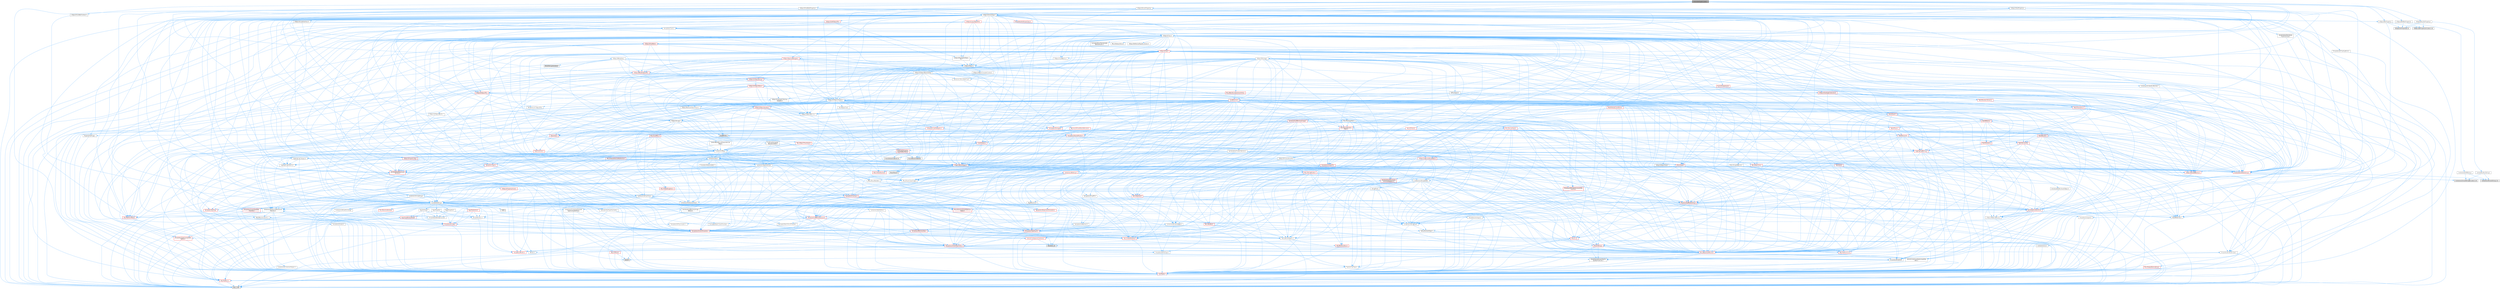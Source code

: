digraph "GeneratedCppIncludes.h"
{
 // INTERACTIVE_SVG=YES
 // LATEX_PDF_SIZE
  bgcolor="transparent";
  edge [fontname=Helvetica,fontsize=10,labelfontname=Helvetica,labelfontsize=10];
  node [fontname=Helvetica,fontsize=10,shape=box,height=0.2,width=0.4];
  Node1 [id="Node000001",label="GeneratedCppIncludes.h",height=0.2,width=0.4,color="gray40", fillcolor="grey60", style="filled", fontcolor="black",tooltip=" "];
  Node1 -> Node2 [id="edge1_Node000001_Node000002",color="steelblue1",style="solid",tooltip=" "];
  Node2 [id="Node000002",label="UObject/Object.h",height=0.2,width=0.4,color="grey40", fillcolor="white", style="filled",URL="$db/dbf/Object_8h.html",tooltip=" "];
  Node2 -> Node3 [id="edge2_Node000002_Node000003",color="steelblue1",style="solid",tooltip=" "];
  Node3 [id="Node000003",label="UObject/Script.h",height=0.2,width=0.4,color="grey40", fillcolor="white", style="filled",URL="$de/dc6/Script_8h.html",tooltip=" "];
  Node3 -> Node4 [id="edge3_Node000003_Node000004",color="steelblue1",style="solid",tooltip=" "];
  Node4 [id="Node000004",label="Delegates/Delegate.h",height=0.2,width=0.4,color="red", fillcolor="#FFF0F0", style="filled",URL="$d4/d80/Delegate_8h.html",tooltip=" "];
  Node4 -> Node5 [id="edge4_Node000004_Node000005",color="steelblue1",style="solid",tooltip=" "];
  Node5 [id="Node000005",label="CoreTypes.h",height=0.2,width=0.4,color="red", fillcolor="#FFF0F0", style="filled",URL="$dc/dec/CoreTypes_8h.html",tooltip=" "];
  Node5 -> Node6 [id="edge5_Node000005_Node000006",color="steelblue1",style="solid",tooltip=" "];
  Node6 [id="Node000006",label="HAL/Platform.h",height=0.2,width=0.4,color="red", fillcolor="#FFF0F0", style="filled",URL="$d9/dd0/Platform_8h.html",tooltip=" "];
  Node6 -> Node9 [id="edge6_Node000006_Node000009",color="steelblue1",style="solid",tooltip=" "];
  Node9 [id="Node000009",label="type_traits",height=0.2,width=0.4,color="grey60", fillcolor="#E0E0E0", style="filled",tooltip=" "];
  Node4 -> Node19 [id="edge7_Node000004_Node000019",color="steelblue1",style="solid",tooltip=" "];
  Node19 [id="Node000019",label="Misc/AssertionMacros.h",height=0.2,width=0.4,color="red", fillcolor="#FFF0F0", style="filled",URL="$d0/dfa/AssertionMacros_8h.html",tooltip=" "];
  Node19 -> Node5 [id="edge8_Node000019_Node000005",color="steelblue1",style="solid",tooltip=" "];
  Node19 -> Node6 [id="edge9_Node000019_Node000006",color="steelblue1",style="solid",tooltip=" "];
  Node19 -> Node56 [id="edge10_Node000019_Node000056",color="steelblue1",style="solid",tooltip=" "];
  Node56 [id="Node000056",label="Templates/EnableIf.h",height=0.2,width=0.4,color="grey40", fillcolor="white", style="filled",URL="$d7/d60/EnableIf_8h.html",tooltip=" "];
  Node56 -> Node5 [id="edge11_Node000056_Node000005",color="steelblue1",style="solid",tooltip=" "];
  Node19 -> Node57 [id="edge12_Node000019_Node000057",color="steelblue1",style="solid",tooltip=" "];
  Node57 [id="Node000057",label="Templates/IsArrayOrRefOf\lTypeByPredicate.h",height=0.2,width=0.4,color="grey40", fillcolor="white", style="filled",URL="$d6/da1/IsArrayOrRefOfTypeByPredicate_8h.html",tooltip=" "];
  Node57 -> Node5 [id="edge13_Node000057_Node000005",color="steelblue1",style="solid",tooltip=" "];
  Node19 -> Node60 [id="edge14_Node000019_Node000060",color="steelblue1",style="solid",tooltip=" "];
  Node60 [id="Node000060",label="Traits/IsCharEncodingCompatible\lWith.h",height=0.2,width=0.4,color="grey40", fillcolor="white", style="filled",URL="$df/dd1/IsCharEncodingCompatibleWith_8h.html",tooltip=" "];
  Node60 -> Node9 [id="edge15_Node000060_Node000009",color="steelblue1",style="solid",tooltip=" "];
  Node60 -> Node61 [id="edge16_Node000060_Node000061",color="steelblue1",style="solid",tooltip=" "];
  Node61 [id="Node000061",label="Traits/IsCharType.h",height=0.2,width=0.4,color="grey40", fillcolor="white", style="filled",URL="$db/d51/IsCharType_8h.html",tooltip=" "];
  Node61 -> Node5 [id="edge17_Node000061_Node000005",color="steelblue1",style="solid",tooltip=" "];
  Node19 -> Node69 [id="edge18_Node000019_Node000069",color="steelblue1",style="solid",tooltip=" "];
  Node69 [id="Node000069",label="atomic",height=0.2,width=0.4,color="grey60", fillcolor="#E0E0E0", style="filled",tooltip=" "];
  Node4 -> Node70 [id="edge19_Node000004_Node000070",color="steelblue1",style="solid",tooltip=" "];
  Node70 [id="Node000070",label="UObject/NameTypes.h",height=0.2,width=0.4,color="red", fillcolor="#FFF0F0", style="filled",URL="$d6/d35/NameTypes_8h.html",tooltip=" "];
  Node70 -> Node5 [id="edge20_Node000070_Node000005",color="steelblue1",style="solid",tooltip=" "];
  Node70 -> Node19 [id="edge21_Node000070_Node000019",color="steelblue1",style="solid",tooltip=" "];
  Node70 -> Node71 [id="edge22_Node000070_Node000071",color="steelblue1",style="solid",tooltip=" "];
  Node71 [id="Node000071",label="HAL/UnrealMemory.h",height=0.2,width=0.4,color="red", fillcolor="#FFF0F0", style="filled",URL="$d9/d96/UnrealMemory_8h.html",tooltip=" "];
  Node71 -> Node5 [id="edge23_Node000071_Node000005",color="steelblue1",style="solid",tooltip=" "];
  Node71 -> Node75 [id="edge24_Node000071_Node000075",color="steelblue1",style="solid",tooltip=" "];
  Node75 [id="Node000075",label="HAL/MemoryBase.h",height=0.2,width=0.4,color="red", fillcolor="#FFF0F0", style="filled",URL="$d6/d9f/MemoryBase_8h.html",tooltip=" "];
  Node75 -> Node5 [id="edge25_Node000075_Node000005",color="steelblue1",style="solid",tooltip=" "];
  Node75 -> Node32 [id="edge26_Node000075_Node000032",color="steelblue1",style="solid",tooltip=" "];
  Node32 [id="Node000032",label="HAL/PlatformCrt.h",height=0.2,width=0.4,color="red", fillcolor="#FFF0F0", style="filled",URL="$d8/d75/PlatformCrt_8h.html",tooltip=" "];
  Node70 -> Node92 [id="edge27_Node000070_Node000092",color="steelblue1",style="solid",tooltip=" "];
  Node92 [id="Node000092",label="Templates/UnrealTypeTraits.h",height=0.2,width=0.4,color="red", fillcolor="#FFF0F0", style="filled",URL="$d2/d2d/UnrealTypeTraits_8h.html",tooltip=" "];
  Node92 -> Node5 [id="edge28_Node000092_Node000005",color="steelblue1",style="solid",tooltip=" "];
  Node92 -> Node19 [id="edge29_Node000092_Node000019",color="steelblue1",style="solid",tooltip=" "];
  Node92 -> Node56 [id="edge30_Node000092_Node000056",color="steelblue1",style="solid",tooltip=" "];
  Node92 -> Node59 [id="edge31_Node000092_Node000059",color="steelblue1",style="solid",tooltip=" "];
  Node59 [id="Node000059",label="IsEnum.h",height=0.2,width=0.4,color="grey40", fillcolor="white", style="filled",URL="$d4/de5/IsEnum_8h.html",tooltip=" "];
  Node92 -> Node94 [id="edge32_Node000092_Node000094",color="steelblue1",style="solid",tooltip=" "];
  Node94 [id="Node000094",label="Templates/Models.h",height=0.2,width=0.4,color="red", fillcolor="#FFF0F0", style="filled",URL="$d3/d0c/Models_8h.html",tooltip=" "];
  Node92 -> Node95 [id="edge33_Node000092_Node000095",color="steelblue1",style="solid",tooltip=" "];
  Node95 [id="Node000095",label="Templates/IsPODType.h",height=0.2,width=0.4,color="grey40", fillcolor="white", style="filled",URL="$d7/db1/IsPODType_8h.html",tooltip=" "];
  Node95 -> Node5 [id="edge34_Node000095_Node000005",color="steelblue1",style="solid",tooltip=" "];
  Node92 -> Node96 [id="edge35_Node000092_Node000096",color="steelblue1",style="solid",tooltip=" "];
  Node96 [id="Node000096",label="Templates/IsUECoreType.h",height=0.2,width=0.4,color="grey40", fillcolor="white", style="filled",URL="$d1/db8/IsUECoreType_8h.html",tooltip=" "];
  Node96 -> Node5 [id="edge36_Node000096_Node000005",color="steelblue1",style="solid",tooltip=" "];
  Node96 -> Node9 [id="edge37_Node000096_Node000009",color="steelblue1",style="solid",tooltip=" "];
  Node70 -> Node97 [id="edge38_Node000070_Node000097",color="steelblue1",style="solid",tooltip=" "];
  Node97 [id="Node000097",label="Templates/UnrealTemplate.h",height=0.2,width=0.4,color="red", fillcolor="#FFF0F0", style="filled",URL="$d4/d24/UnrealTemplate_8h.html",tooltip=" "];
  Node97 -> Node5 [id="edge39_Node000097_Node000005",color="steelblue1",style="solid",tooltip=" "];
  Node97 -> Node71 [id="edge40_Node000097_Node000071",color="steelblue1",style="solid",tooltip=" "];
  Node97 -> Node92 [id="edge41_Node000097_Node000092",color="steelblue1",style="solid",tooltip=" "];
  Node97 -> Node64 [id="edge42_Node000097_Node000064",color="steelblue1",style="solid",tooltip=" "];
  Node64 [id="Node000064",label="Templates/Requires.h",height=0.2,width=0.4,color="grey40", fillcolor="white", style="filled",URL="$dc/d96/Requires_8h.html",tooltip=" "];
  Node64 -> Node56 [id="edge43_Node000064_Node000056",color="steelblue1",style="solid",tooltip=" "];
  Node64 -> Node9 [id="edge44_Node000064_Node000009",color="steelblue1",style="solid",tooltip=" "];
  Node97 -> Node101 [id="edge45_Node000097_Node000101",color="steelblue1",style="solid",tooltip=" "];
  Node101 [id="Node000101",label="Templates/TypeCompatible\lBytes.h",height=0.2,width=0.4,color="red", fillcolor="#FFF0F0", style="filled",URL="$df/d0a/TypeCompatibleBytes_8h.html",tooltip=" "];
  Node101 -> Node5 [id="edge46_Node000101_Node000005",color="steelblue1",style="solid",tooltip=" "];
  Node101 -> Node9 [id="edge47_Node000101_Node000009",color="steelblue1",style="solid",tooltip=" "];
  Node97 -> Node25 [id="edge48_Node000097_Node000025",color="steelblue1",style="solid",tooltip=" "];
  Node25 [id="Node000025",label="Traits/IsContiguousContainer.h",height=0.2,width=0.4,color="red", fillcolor="#FFF0F0", style="filled",URL="$d5/d3c/IsContiguousContainer_8h.html",tooltip=" "];
  Node25 -> Node5 [id="edge49_Node000025_Node000005",color="steelblue1",style="solid",tooltip=" "];
  Node25 -> Node24 [id="edge50_Node000025_Node000024",color="steelblue1",style="solid",tooltip=" "];
  Node24 [id="Node000024",label="initializer_list",height=0.2,width=0.4,color="grey60", fillcolor="#E0E0E0", style="filled",tooltip=" "];
  Node97 -> Node9 [id="edge51_Node000097_Node000009",color="steelblue1",style="solid",tooltip=" "];
  Node70 -> Node103 [id="edge52_Node000070_Node000103",color="steelblue1",style="solid",tooltip=" "];
  Node103 [id="Node000103",label="Containers/UnrealString.h",height=0.2,width=0.4,color="red", fillcolor="#FFF0F0", style="filled",URL="$d5/dba/UnrealString_8h.html",tooltip=" "];
  Node103 -> Node104 [id="edge53_Node000103_Node000104",color="steelblue1",style="solid",tooltip=" "];
  Node104 [id="Node000104",label="Containers/UnrealStringIncludes.h.inl",height=0.2,width=0.4,color="grey60", fillcolor="#E0E0E0", style="filled",tooltip=" "];
  Node103 -> Node105 [id="edge54_Node000103_Node000105",color="steelblue1",style="solid",tooltip=" "];
  Node105 [id="Node000105",label="Containers/UnrealString.h.inl",height=0.2,width=0.4,color="grey60", fillcolor="#E0E0E0", style="filled",tooltip=" "];
  Node70 -> Node107 [id="edge55_Node000070_Node000107",color="steelblue1",style="solid",tooltip=" "];
  Node107 [id="Node000107",label="HAL/CriticalSection.h",height=0.2,width=0.4,color="red", fillcolor="#FFF0F0", style="filled",URL="$d6/d90/CriticalSection_8h.html",tooltip=" "];
  Node70 -> Node22 [id="edge56_Node000070_Node000022",color="steelblue1",style="solid",tooltip=" "];
  Node22 [id="Node000022",label="Containers/StringFwd.h",height=0.2,width=0.4,color="grey40", fillcolor="white", style="filled",URL="$df/d37/StringFwd_8h.html",tooltip=" "];
  Node22 -> Node5 [id="edge57_Node000022_Node000005",color="steelblue1",style="solid",tooltip=" "];
  Node22 -> Node23 [id="edge58_Node000022_Node000023",color="steelblue1",style="solid",tooltip=" "];
  Node23 [id="Node000023",label="Traits/ElementType.h",height=0.2,width=0.4,color="grey40", fillcolor="white", style="filled",URL="$d5/d4f/ElementType_8h.html",tooltip=" "];
  Node23 -> Node6 [id="edge59_Node000023_Node000006",color="steelblue1",style="solid",tooltip=" "];
  Node23 -> Node24 [id="edge60_Node000023_Node000024",color="steelblue1",style="solid",tooltip=" "];
  Node23 -> Node9 [id="edge61_Node000023_Node000009",color="steelblue1",style="solid",tooltip=" "];
  Node22 -> Node25 [id="edge62_Node000022_Node000025",color="steelblue1",style="solid",tooltip=" "];
  Node70 -> Node175 [id="edge63_Node000070_Node000175",color="steelblue1",style="solid",tooltip=" "];
  Node175 [id="Node000175",label="UObject/UnrealNames.h",height=0.2,width=0.4,color="red", fillcolor="#FFF0F0", style="filled",URL="$d8/db1/UnrealNames_8h.html",tooltip=" "];
  Node175 -> Node5 [id="edge64_Node000175_Node000005",color="steelblue1",style="solid",tooltip=" "];
  Node70 -> Node141 [id="edge65_Node000070_Node000141",color="steelblue1",style="solid",tooltip=" "];
  Node141 [id="Node000141",label="Serialization/MemoryLayout.h",height=0.2,width=0.4,color="red", fillcolor="#FFF0F0", style="filled",URL="$d7/d66/MemoryLayout_8h.html",tooltip=" "];
  Node141 -> Node142 [id="edge66_Node000141_Node000142",color="steelblue1",style="solid",tooltip=" "];
  Node142 [id="Node000142",label="Concepts/StaticClassProvider.h",height=0.2,width=0.4,color="grey40", fillcolor="white", style="filled",URL="$dd/d83/StaticClassProvider_8h.html",tooltip=" "];
  Node141 -> Node143 [id="edge67_Node000141_Node000143",color="steelblue1",style="solid",tooltip=" "];
  Node143 [id="Node000143",label="Concepts/StaticStructProvider.h",height=0.2,width=0.4,color="grey40", fillcolor="white", style="filled",URL="$d5/d77/StaticStructProvider_8h.html",tooltip=" "];
  Node141 -> Node144 [id="edge68_Node000141_Node000144",color="steelblue1",style="solid",tooltip=" "];
  Node144 [id="Node000144",label="Containers/EnumAsByte.h",height=0.2,width=0.4,color="grey40", fillcolor="white", style="filled",URL="$d6/d9a/EnumAsByte_8h.html",tooltip=" "];
  Node144 -> Node5 [id="edge69_Node000144_Node000005",color="steelblue1",style="solid",tooltip=" "];
  Node144 -> Node95 [id="edge70_Node000144_Node000095",color="steelblue1",style="solid",tooltip=" "];
  Node144 -> Node145 [id="edge71_Node000144_Node000145",color="steelblue1",style="solid",tooltip=" "];
  Node145 [id="Node000145",label="Templates/TypeHash.h",height=0.2,width=0.4,color="red", fillcolor="#FFF0F0", style="filled",URL="$d1/d62/TypeHash_8h.html",tooltip=" "];
  Node145 -> Node5 [id="edge72_Node000145_Node000005",color="steelblue1",style="solid",tooltip=" "];
  Node145 -> Node64 [id="edge73_Node000145_Node000064",color="steelblue1",style="solid",tooltip=" "];
  Node145 -> Node146 [id="edge74_Node000145_Node000146",color="steelblue1",style="solid",tooltip=" "];
  Node146 [id="Node000146",label="Misc/Crc.h",height=0.2,width=0.4,color="red", fillcolor="#FFF0F0", style="filled",URL="$d4/dd2/Crc_8h.html",tooltip=" "];
  Node146 -> Node5 [id="edge75_Node000146_Node000005",color="steelblue1",style="solid",tooltip=" "];
  Node146 -> Node19 [id="edge76_Node000146_Node000019",color="steelblue1",style="solid",tooltip=" "];
  Node146 -> Node147 [id="edge77_Node000146_Node000147",color="steelblue1",style="solid",tooltip=" "];
  Node147 [id="Node000147",label="Misc/CString.h",height=0.2,width=0.4,color="red", fillcolor="#FFF0F0", style="filled",URL="$d2/d49/CString_8h.html",tooltip=" "];
  Node147 -> Node5 [id="edge78_Node000147_Node000005",color="steelblue1",style="solid",tooltip=" "];
  Node147 -> Node32 [id="edge79_Node000147_Node000032",color="steelblue1",style="solid",tooltip=" "];
  Node147 -> Node19 [id="edge80_Node000147_Node000019",color="steelblue1",style="solid",tooltip=" "];
  Node147 -> Node57 [id="edge81_Node000147_Node000057",color="steelblue1",style="solid",tooltip=" "];
  Node147 -> Node60 [id="edge82_Node000147_Node000060",color="steelblue1",style="solid",tooltip=" "];
  Node146 -> Node92 [id="edge83_Node000146_Node000092",color="steelblue1",style="solid",tooltip=" "];
  Node146 -> Node61 [id="edge84_Node000146_Node000061",color="steelblue1",style="solid",tooltip=" "];
  Node145 -> Node9 [id="edge85_Node000145_Node000009",color="steelblue1",style="solid",tooltip=" "];
  Node141 -> Node22 [id="edge86_Node000141_Node000022",color="steelblue1",style="solid",tooltip=" "];
  Node141 -> Node71 [id="edge87_Node000141_Node000071",color="steelblue1",style="solid",tooltip=" "];
  Node141 -> Node56 [id="edge88_Node000141_Node000056",color="steelblue1",style="solid",tooltip=" "];
  Node141 -> Node153 [id="edge89_Node000141_Node000153",color="steelblue1",style="solid",tooltip=" "];
  Node153 [id="Node000153",label="Templates/IsAbstract.h",height=0.2,width=0.4,color="grey40", fillcolor="white", style="filled",URL="$d8/db7/IsAbstract_8h.html",tooltip=" "];
  Node141 -> Node121 [id="edge90_Node000141_Node000121",color="steelblue1",style="solid",tooltip=" "];
  Node121 [id="Node000121",label="Templates/IsPolymorphic.h",height=0.2,width=0.4,color="grey40", fillcolor="white", style="filled",URL="$dc/d20/IsPolymorphic_8h.html",tooltip=" "];
  Node141 -> Node94 [id="edge91_Node000141_Node000094",color="steelblue1",style="solid",tooltip=" "];
  Node141 -> Node97 [id="edge92_Node000141_Node000097",color="steelblue1",style="solid",tooltip=" "];
  Node70 -> Node124 [id="edge93_Node000070_Node000124",color="steelblue1",style="solid",tooltip=" "];
  Node124 [id="Node000124",label="Misc/IntrusiveUnsetOptional\lState.h",height=0.2,width=0.4,color="red", fillcolor="#FFF0F0", style="filled",URL="$d2/d0a/IntrusiveUnsetOptionalState_8h.html",tooltip=" "];
  Node70 -> Node177 [id="edge94_Node000070_Node000177",color="steelblue1",style="solid",tooltip=" "];
  Node177 [id="Node000177",label="Misc/StringBuilder.h",height=0.2,width=0.4,color="red", fillcolor="#FFF0F0", style="filled",URL="$d4/d52/StringBuilder_8h.html",tooltip=" "];
  Node177 -> Node22 [id="edge95_Node000177_Node000022",color="steelblue1",style="solid",tooltip=" "];
  Node177 -> Node178 [id="edge96_Node000177_Node000178",color="steelblue1",style="solid",tooltip=" "];
  Node178 [id="Node000178",label="Containers/StringView.h",height=0.2,width=0.4,color="grey40", fillcolor="white", style="filled",URL="$dd/dea/StringView_8h.html",tooltip=" "];
  Node178 -> Node5 [id="edge97_Node000178_Node000005",color="steelblue1",style="solid",tooltip=" "];
  Node178 -> Node22 [id="edge98_Node000178_Node000022",color="steelblue1",style="solid",tooltip=" "];
  Node178 -> Node71 [id="edge99_Node000178_Node000071",color="steelblue1",style="solid",tooltip=" "];
  Node178 -> Node42 [id="edge100_Node000178_Node000042",color="steelblue1",style="solid",tooltip=" "];
  Node42 [id="Node000042",label="Math/NumericLimits.h",height=0.2,width=0.4,color="grey40", fillcolor="white", style="filled",URL="$df/d1b/NumericLimits_8h.html",tooltip=" "];
  Node42 -> Node5 [id="edge101_Node000042_Node000005",color="steelblue1",style="solid",tooltip=" "];
  Node178 -> Node172 [id="edge102_Node000178_Node000172",color="steelblue1",style="solid",tooltip=" "];
  Node172 [id="Node000172",label="Math/UnrealMathUtility.h",height=0.2,width=0.4,color="red", fillcolor="#FFF0F0", style="filled",URL="$db/db8/UnrealMathUtility_8h.html",tooltip=" "];
  Node172 -> Node5 [id="edge103_Node000172_Node000005",color="steelblue1",style="solid",tooltip=" "];
  Node172 -> Node19 [id="edge104_Node000172_Node000019",color="steelblue1",style="solid",tooltip=" "];
  Node172 -> Node113 [id="edge105_Node000172_Node000113",color="steelblue1",style="solid",tooltip=" "];
  Node113 [id="Node000113",label="HAL/PlatformMath.h",height=0.2,width=0.4,color="red", fillcolor="#FFF0F0", style="filled",URL="$dc/d53/PlatformMath_8h.html",tooltip=" "];
  Node113 -> Node5 [id="edge106_Node000113_Node000005",color="steelblue1",style="solid",tooltip=" "];
  Node172 -> Node29 [id="edge107_Node000172_Node000029",color="steelblue1",style="solid",tooltip=" "];
  Node29 [id="Node000029",label="Math/MathFwd.h",height=0.2,width=0.4,color="grey40", fillcolor="white", style="filled",URL="$d2/d10/MathFwd_8h.html",tooltip=" "];
  Node29 -> Node6 [id="edge108_Node000029_Node000006",color="steelblue1",style="solid",tooltip=" "];
  Node172 -> Node64 [id="edge109_Node000172_Node000064",color="steelblue1",style="solid",tooltip=" "];
  Node178 -> Node146 [id="edge110_Node000178_Node000146",color="steelblue1",style="solid",tooltip=" "];
  Node178 -> Node147 [id="edge111_Node000178_Node000147",color="steelblue1",style="solid",tooltip=" "];
  Node178 -> Node126 [id="edge112_Node000178_Node000126",color="steelblue1",style="solid",tooltip=" "];
  Node126 [id="Node000126",label="Misc/ReverseIterate.h",height=0.2,width=0.4,color="red", fillcolor="#FFF0F0", style="filled",URL="$db/de3/ReverseIterate_8h.html",tooltip=" "];
  Node126 -> Node6 [id="edge113_Node000126_Node000006",color="steelblue1",style="solid",tooltip=" "];
  Node178 -> Node179 [id="edge114_Node000178_Node000179",color="steelblue1",style="solid",tooltip=" "];
  Node179 [id="Node000179",label="String/Find.h",height=0.2,width=0.4,color="grey40", fillcolor="white", style="filled",URL="$d7/dda/String_2Find_8h.html",tooltip=" "];
  Node179 -> Node180 [id="edge115_Node000179_Node000180",color="steelblue1",style="solid",tooltip=" "];
  Node180 [id="Node000180",label="Containers/ArrayView.h",height=0.2,width=0.4,color="grey40", fillcolor="white", style="filled",URL="$d7/df4/ArrayView_8h.html",tooltip=" "];
  Node180 -> Node5 [id="edge116_Node000180_Node000005",color="steelblue1",style="solid",tooltip=" "];
  Node180 -> Node28 [id="edge117_Node000180_Node000028",color="steelblue1",style="solid",tooltip=" "];
  Node28 [id="Node000028",label="Containers/ContainersFwd.h",height=0.2,width=0.4,color="grey40", fillcolor="white", style="filled",URL="$d4/d0a/ContainersFwd_8h.html",tooltip=" "];
  Node28 -> Node6 [id="edge118_Node000028_Node000006",color="steelblue1",style="solid",tooltip=" "];
  Node28 -> Node5 [id="edge119_Node000028_Node000005",color="steelblue1",style="solid",tooltip=" "];
  Node28 -> Node25 [id="edge120_Node000028_Node000025",color="steelblue1",style="solid",tooltip=" "];
  Node180 -> Node19 [id="edge121_Node000180_Node000019",color="steelblue1",style="solid",tooltip=" "];
  Node180 -> Node126 [id="edge122_Node000180_Node000126",color="steelblue1",style="solid",tooltip=" "];
  Node180 -> Node124 [id="edge123_Node000180_Node000124",color="steelblue1",style="solid",tooltip=" "];
  Node180 -> Node156 [id="edge124_Node000180_Node000156",color="steelblue1",style="solid",tooltip=" "];
  Node156 [id="Node000156",label="Templates/Invoke.h",height=0.2,width=0.4,color="red", fillcolor="#FFF0F0", style="filled",URL="$d7/deb/Invoke_8h.html",tooltip=" "];
  Node156 -> Node5 [id="edge125_Node000156_Node000005",color="steelblue1",style="solid",tooltip=" "];
  Node156 -> Node97 [id="edge126_Node000156_Node000097",color="steelblue1",style="solid",tooltip=" "];
  Node156 -> Node9 [id="edge127_Node000156_Node000009",color="steelblue1",style="solid",tooltip=" "];
  Node180 -> Node92 [id="edge128_Node000180_Node000092",color="steelblue1",style="solid",tooltip=" "];
  Node180 -> Node23 [id="edge129_Node000180_Node000023",color="steelblue1",style="solid",tooltip=" "];
  Node180 -> Node123 [id="edge130_Node000180_Node000123",color="steelblue1",style="solid",tooltip=" "];
  Node123 [id="Node000123",label="Containers/Array.h",height=0.2,width=0.4,color="grey40", fillcolor="white", style="filled",URL="$df/dd0/Array_8h.html",tooltip=" "];
  Node123 -> Node5 [id="edge131_Node000123_Node000005",color="steelblue1",style="solid",tooltip=" "];
  Node123 -> Node19 [id="edge132_Node000123_Node000019",color="steelblue1",style="solid",tooltip=" "];
  Node123 -> Node124 [id="edge133_Node000123_Node000124",color="steelblue1",style="solid",tooltip=" "];
  Node123 -> Node126 [id="edge134_Node000123_Node000126",color="steelblue1",style="solid",tooltip=" "];
  Node123 -> Node71 [id="edge135_Node000123_Node000071",color="steelblue1",style="solid",tooltip=" "];
  Node123 -> Node92 [id="edge136_Node000123_Node000092",color="steelblue1",style="solid",tooltip=" "];
  Node123 -> Node97 [id="edge137_Node000123_Node000097",color="steelblue1",style="solid",tooltip=" "];
  Node123 -> Node128 [id="edge138_Node000123_Node000128",color="steelblue1",style="solid",tooltip=" "];
  Node128 [id="Node000128",label="Containers/AllowShrinking.h",height=0.2,width=0.4,color="grey40", fillcolor="white", style="filled",URL="$d7/d1a/AllowShrinking_8h.html",tooltip=" "];
  Node128 -> Node5 [id="edge139_Node000128_Node000005",color="steelblue1",style="solid",tooltip=" "];
  Node123 -> Node111 [id="edge140_Node000123_Node000111",color="steelblue1",style="solid",tooltip=" "];
  Node111 [id="Node000111",label="Containers/ContainerAllocation\lPolicies.h",height=0.2,width=0.4,color="grey40", fillcolor="white", style="filled",URL="$d7/dff/ContainerAllocationPolicies_8h.html",tooltip=" "];
  Node111 -> Node5 [id="edge141_Node000111_Node000005",color="steelblue1",style="solid",tooltip=" "];
  Node111 -> Node112 [id="edge142_Node000111_Node000112",color="steelblue1",style="solid",tooltip=" "];
  Node112 [id="Node000112",label="Containers/ContainerHelpers.h",height=0.2,width=0.4,color="grey40", fillcolor="white", style="filled",URL="$d7/d33/ContainerHelpers_8h.html",tooltip=" "];
  Node112 -> Node5 [id="edge143_Node000112_Node000005",color="steelblue1",style="solid",tooltip=" "];
  Node111 -> Node111 [id="edge144_Node000111_Node000111",color="steelblue1",style="solid",tooltip=" "];
  Node111 -> Node113 [id="edge145_Node000111_Node000113",color="steelblue1",style="solid",tooltip=" "];
  Node111 -> Node71 [id="edge146_Node000111_Node000071",color="steelblue1",style="solid",tooltip=" "];
  Node111 -> Node42 [id="edge147_Node000111_Node000042",color="steelblue1",style="solid",tooltip=" "];
  Node111 -> Node19 [id="edge148_Node000111_Node000019",color="steelblue1",style="solid",tooltip=" "];
  Node111 -> Node121 [id="edge149_Node000111_Node000121",color="steelblue1",style="solid",tooltip=" "];
  Node111 -> Node122 [id="edge150_Node000111_Node000122",color="steelblue1",style="solid",tooltip=" "];
  Node122 [id="Node000122",label="Templates/MemoryOps.h",height=0.2,width=0.4,color="red", fillcolor="#FFF0F0", style="filled",URL="$db/dea/MemoryOps_8h.html",tooltip=" "];
  Node122 -> Node5 [id="edge151_Node000122_Node000005",color="steelblue1",style="solid",tooltip=" "];
  Node122 -> Node71 [id="edge152_Node000122_Node000071",color="steelblue1",style="solid",tooltip=" "];
  Node122 -> Node64 [id="edge153_Node000122_Node000064",color="steelblue1",style="solid",tooltip=" "];
  Node122 -> Node92 [id="edge154_Node000122_Node000092",color="steelblue1",style="solid",tooltip=" "];
  Node122 -> Node9 [id="edge155_Node000122_Node000009",color="steelblue1",style="solid",tooltip=" "];
  Node111 -> Node101 [id="edge156_Node000111_Node000101",color="steelblue1",style="solid",tooltip=" "];
  Node111 -> Node9 [id="edge157_Node000111_Node000009",color="steelblue1",style="solid",tooltip=" "];
  Node123 -> Node129 [id="edge158_Node000123_Node000129",color="steelblue1",style="solid",tooltip=" "];
  Node129 [id="Node000129",label="Containers/ContainerElement\lTypeCompatibility.h",height=0.2,width=0.4,color="grey40", fillcolor="white", style="filled",URL="$df/ddf/ContainerElementTypeCompatibility_8h.html",tooltip=" "];
  Node129 -> Node5 [id="edge159_Node000129_Node000005",color="steelblue1",style="solid",tooltip=" "];
  Node129 -> Node92 [id="edge160_Node000129_Node000092",color="steelblue1",style="solid",tooltip=" "];
  Node123 -> Node130 [id="edge161_Node000123_Node000130",color="steelblue1",style="solid",tooltip=" "];
  Node130 [id="Node000130",label="Serialization/Archive.h",height=0.2,width=0.4,color="red", fillcolor="#FFF0F0", style="filled",URL="$d7/d3b/Archive_8h.html",tooltip=" "];
  Node130 -> Node5 [id="edge162_Node000130_Node000005",color="steelblue1",style="solid",tooltip=" "];
  Node130 -> Node29 [id="edge163_Node000130_Node000029",color="steelblue1",style="solid",tooltip=" "];
  Node130 -> Node19 [id="edge164_Node000130_Node000019",color="steelblue1",style="solid",tooltip=" "];
  Node130 -> Node56 [id="edge165_Node000130_Node000056",color="steelblue1",style="solid",tooltip=" "];
  Node130 -> Node57 [id="edge166_Node000130_Node000057",color="steelblue1",style="solid",tooltip=" "];
  Node130 -> Node118 [id="edge167_Node000130_Node000118",color="steelblue1",style="solid",tooltip=" "];
  Node118 [id="Node000118",label="Templates/IsSigned.h",height=0.2,width=0.4,color="grey40", fillcolor="white", style="filled",URL="$d8/dd8/IsSigned_8h.html",tooltip=" "];
  Node118 -> Node5 [id="edge168_Node000118_Node000005",color="steelblue1",style="solid",tooltip=" "];
  Node130 -> Node97 [id="edge169_Node000130_Node000097",color="steelblue1",style="solid",tooltip=" "];
  Node130 -> Node60 [id="edge170_Node000130_Node000060",color="steelblue1",style="solid",tooltip=" "];
  Node130 -> Node139 [id="edge171_Node000130_Node000139",color="steelblue1",style="solid",tooltip=" "];
  Node139 [id="Node000139",label="UObject/ObjectVersion.h",height=0.2,width=0.4,color="grey40", fillcolor="white", style="filled",URL="$da/d63/ObjectVersion_8h.html",tooltip=" "];
  Node139 -> Node5 [id="edge172_Node000139_Node000005",color="steelblue1",style="solid",tooltip=" "];
  Node123 -> Node140 [id="edge173_Node000123_Node000140",color="steelblue1",style="solid",tooltip=" "];
  Node140 [id="Node000140",label="Serialization/MemoryImage\lWriter.h",height=0.2,width=0.4,color="grey40", fillcolor="white", style="filled",URL="$d0/d08/MemoryImageWriter_8h.html",tooltip=" "];
  Node140 -> Node5 [id="edge174_Node000140_Node000005",color="steelblue1",style="solid",tooltip=" "];
  Node140 -> Node141 [id="edge175_Node000140_Node000141",color="steelblue1",style="solid",tooltip=" "];
  Node123 -> Node154 [id="edge176_Node000123_Node000154",color="steelblue1",style="solid",tooltip=" "];
  Node154 [id="Node000154",label="Algo/Heapify.h",height=0.2,width=0.4,color="grey40", fillcolor="white", style="filled",URL="$d0/d2a/Heapify_8h.html",tooltip=" "];
  Node154 -> Node155 [id="edge177_Node000154_Node000155",color="steelblue1",style="solid",tooltip=" "];
  Node155 [id="Node000155",label="Algo/Impl/BinaryHeap.h",height=0.2,width=0.4,color="red", fillcolor="#FFF0F0", style="filled",URL="$d7/da3/Algo_2Impl_2BinaryHeap_8h.html",tooltip=" "];
  Node155 -> Node156 [id="edge178_Node000155_Node000156",color="steelblue1",style="solid",tooltip=" "];
  Node155 -> Node9 [id="edge179_Node000155_Node000009",color="steelblue1",style="solid",tooltip=" "];
  Node154 -> Node160 [id="edge180_Node000154_Node000160",color="steelblue1",style="solid",tooltip=" "];
  Node160 [id="Node000160",label="Templates/IdentityFunctor.h",height=0.2,width=0.4,color="grey40", fillcolor="white", style="filled",URL="$d7/d2e/IdentityFunctor_8h.html",tooltip=" "];
  Node160 -> Node6 [id="edge181_Node000160_Node000006",color="steelblue1",style="solid",tooltip=" "];
  Node154 -> Node156 [id="edge182_Node000154_Node000156",color="steelblue1",style="solid",tooltip=" "];
  Node154 -> Node161 [id="edge183_Node000154_Node000161",color="steelblue1",style="solid",tooltip=" "];
  Node161 [id="Node000161",label="Templates/Less.h",height=0.2,width=0.4,color="grey40", fillcolor="white", style="filled",URL="$de/dc8/Less_8h.html",tooltip=" "];
  Node161 -> Node5 [id="edge184_Node000161_Node000005",color="steelblue1",style="solid",tooltip=" "];
  Node161 -> Node97 [id="edge185_Node000161_Node000097",color="steelblue1",style="solid",tooltip=" "];
  Node154 -> Node97 [id="edge186_Node000154_Node000097",color="steelblue1",style="solid",tooltip=" "];
  Node123 -> Node162 [id="edge187_Node000123_Node000162",color="steelblue1",style="solid",tooltip=" "];
  Node162 [id="Node000162",label="Algo/HeapSort.h",height=0.2,width=0.4,color="grey40", fillcolor="white", style="filled",URL="$d3/d92/HeapSort_8h.html",tooltip=" "];
  Node162 -> Node155 [id="edge188_Node000162_Node000155",color="steelblue1",style="solid",tooltip=" "];
  Node162 -> Node160 [id="edge189_Node000162_Node000160",color="steelblue1",style="solid",tooltip=" "];
  Node162 -> Node161 [id="edge190_Node000162_Node000161",color="steelblue1",style="solid",tooltip=" "];
  Node162 -> Node97 [id="edge191_Node000162_Node000097",color="steelblue1",style="solid",tooltip=" "];
  Node123 -> Node163 [id="edge192_Node000123_Node000163",color="steelblue1",style="solid",tooltip=" "];
  Node163 [id="Node000163",label="Algo/IsHeap.h",height=0.2,width=0.4,color="grey40", fillcolor="white", style="filled",URL="$de/d32/IsHeap_8h.html",tooltip=" "];
  Node163 -> Node155 [id="edge193_Node000163_Node000155",color="steelblue1",style="solid",tooltip=" "];
  Node163 -> Node160 [id="edge194_Node000163_Node000160",color="steelblue1",style="solid",tooltip=" "];
  Node163 -> Node156 [id="edge195_Node000163_Node000156",color="steelblue1",style="solid",tooltip=" "];
  Node163 -> Node161 [id="edge196_Node000163_Node000161",color="steelblue1",style="solid",tooltip=" "];
  Node163 -> Node97 [id="edge197_Node000163_Node000097",color="steelblue1",style="solid",tooltip=" "];
  Node123 -> Node155 [id="edge198_Node000123_Node000155",color="steelblue1",style="solid",tooltip=" "];
  Node123 -> Node164 [id="edge199_Node000123_Node000164",color="steelblue1",style="solid",tooltip=" "];
  Node164 [id="Node000164",label="Algo/StableSort.h",height=0.2,width=0.4,color="red", fillcolor="#FFF0F0", style="filled",URL="$d7/d3c/StableSort_8h.html",tooltip=" "];
  Node164 -> Node160 [id="edge200_Node000164_Node000160",color="steelblue1",style="solid",tooltip=" "];
  Node164 -> Node156 [id="edge201_Node000164_Node000156",color="steelblue1",style="solid",tooltip=" "];
  Node164 -> Node161 [id="edge202_Node000164_Node000161",color="steelblue1",style="solid",tooltip=" "];
  Node164 -> Node97 [id="edge203_Node000164_Node000097",color="steelblue1",style="solid",tooltip=" "];
  Node123 -> Node167 [id="edge204_Node000123_Node000167",color="steelblue1",style="solid",tooltip=" "];
  Node167 [id="Node000167",label="Concepts/GetTypeHashable.h",height=0.2,width=0.4,color="grey40", fillcolor="white", style="filled",URL="$d3/da2/GetTypeHashable_8h.html",tooltip=" "];
  Node167 -> Node5 [id="edge205_Node000167_Node000005",color="steelblue1",style="solid",tooltip=" "];
  Node167 -> Node145 [id="edge206_Node000167_Node000145",color="steelblue1",style="solid",tooltip=" "];
  Node123 -> Node160 [id="edge207_Node000123_Node000160",color="steelblue1",style="solid",tooltip=" "];
  Node123 -> Node156 [id="edge208_Node000123_Node000156",color="steelblue1",style="solid",tooltip=" "];
  Node123 -> Node161 [id="edge209_Node000123_Node000161",color="steelblue1",style="solid",tooltip=" "];
  Node123 -> Node168 [id="edge210_Node000123_Node000168",color="steelblue1",style="solid",tooltip=" "];
  Node168 [id="Node000168",label="Templates/LosesQualifiers\lFromTo.h",height=0.2,width=0.4,color="red", fillcolor="#FFF0F0", style="filled",URL="$d2/db3/LosesQualifiersFromTo_8h.html",tooltip=" "];
  Node168 -> Node9 [id="edge211_Node000168_Node000009",color="steelblue1",style="solid",tooltip=" "];
  Node123 -> Node64 [id="edge212_Node000123_Node000064",color="steelblue1",style="solid",tooltip=" "];
  Node123 -> Node169 [id="edge213_Node000123_Node000169",color="steelblue1",style="solid",tooltip=" "];
  Node169 [id="Node000169",label="Templates/Sorting.h",height=0.2,width=0.4,color="red", fillcolor="#FFF0F0", style="filled",URL="$d3/d9e/Sorting_8h.html",tooltip=" "];
  Node169 -> Node5 [id="edge214_Node000169_Node000005",color="steelblue1",style="solid",tooltip=" "];
  Node169 -> Node113 [id="edge215_Node000169_Node000113",color="steelblue1",style="solid",tooltip=" "];
  Node169 -> Node161 [id="edge216_Node000169_Node000161",color="steelblue1",style="solid",tooltip=" "];
  Node123 -> Node173 [id="edge217_Node000123_Node000173",color="steelblue1",style="solid",tooltip=" "];
  Node173 [id="Node000173",label="Templates/AlignmentTemplates.h",height=0.2,width=0.4,color="red", fillcolor="#FFF0F0", style="filled",URL="$dd/d32/AlignmentTemplates_8h.html",tooltip=" "];
  Node173 -> Node5 [id="edge218_Node000173_Node000005",color="steelblue1",style="solid",tooltip=" "];
  Node173 -> Node82 [id="edge219_Node000173_Node000082",color="steelblue1",style="solid",tooltip=" "];
  Node82 [id="Node000082",label="Templates/IsIntegral.h",height=0.2,width=0.4,color="grey40", fillcolor="white", style="filled",URL="$da/d64/IsIntegral_8h.html",tooltip=" "];
  Node82 -> Node5 [id="edge220_Node000082_Node000005",color="steelblue1",style="solid",tooltip=" "];
  Node123 -> Node23 [id="edge221_Node000123_Node000023",color="steelblue1",style="solid",tooltip=" "];
  Node123 -> Node119 [id="edge222_Node000123_Node000119",color="steelblue1",style="solid",tooltip=" "];
  Node119 [id="Node000119",label="limits",height=0.2,width=0.4,color="grey60", fillcolor="#E0E0E0", style="filled",tooltip=" "];
  Node123 -> Node9 [id="edge223_Node000123_Node000009",color="steelblue1",style="solid",tooltip=" "];
  Node180 -> Node172 [id="edge224_Node000180_Node000172",color="steelblue1",style="solid",tooltip=" "];
  Node180 -> Node9 [id="edge225_Node000180_Node000009",color="steelblue1",style="solid",tooltip=" "];
  Node179 -> Node28 [id="edge226_Node000179_Node000028",color="steelblue1",style="solid",tooltip=" "];
  Node179 -> Node22 [id="edge227_Node000179_Node000022",color="steelblue1",style="solid",tooltip=" "];
  Node179 -> Node5 [id="edge228_Node000179_Node000005",color="steelblue1",style="solid",tooltip=" "];
  Node179 -> Node147 [id="edge229_Node000179_Node000147",color="steelblue1",style="solid",tooltip=" "];
  Node178 -> Node64 [id="edge230_Node000178_Node000064",color="steelblue1",style="solid",tooltip=" "];
  Node178 -> Node97 [id="edge231_Node000178_Node000097",color="steelblue1",style="solid",tooltip=" "];
  Node178 -> Node23 [id="edge232_Node000178_Node000023",color="steelblue1",style="solid",tooltip=" "];
  Node178 -> Node60 [id="edge233_Node000178_Node000060",color="steelblue1",style="solid",tooltip=" "];
  Node178 -> Node61 [id="edge234_Node000178_Node000061",color="steelblue1",style="solid",tooltip=" "];
  Node178 -> Node25 [id="edge235_Node000178_Node000025",color="steelblue1",style="solid",tooltip=" "];
  Node178 -> Node9 [id="edge236_Node000178_Node000009",color="steelblue1",style="solid",tooltip=" "];
  Node177 -> Node5 [id="edge237_Node000177_Node000005",color="steelblue1",style="solid",tooltip=" "];
  Node177 -> Node71 [id="edge238_Node000177_Node000071",color="steelblue1",style="solid",tooltip=" "];
  Node177 -> Node19 [id="edge239_Node000177_Node000019",color="steelblue1",style="solid",tooltip=" "];
  Node177 -> Node147 [id="edge240_Node000177_Node000147",color="steelblue1",style="solid",tooltip=" "];
  Node177 -> Node56 [id="edge241_Node000177_Node000056",color="steelblue1",style="solid",tooltip=" "];
  Node177 -> Node57 [id="edge242_Node000177_Node000057",color="steelblue1",style="solid",tooltip=" "];
  Node177 -> Node64 [id="edge243_Node000177_Node000064",color="steelblue1",style="solid",tooltip=" "];
  Node177 -> Node97 [id="edge244_Node000177_Node000097",color="steelblue1",style="solid",tooltip=" "];
  Node177 -> Node92 [id="edge245_Node000177_Node000092",color="steelblue1",style="solid",tooltip=" "];
  Node177 -> Node60 [id="edge246_Node000177_Node000060",color="steelblue1",style="solid",tooltip=" "];
  Node177 -> Node61 [id="edge247_Node000177_Node000061",color="steelblue1",style="solid",tooltip=" "];
  Node177 -> Node25 [id="edge248_Node000177_Node000025",color="steelblue1",style="solid",tooltip=" "];
  Node177 -> Node9 [id="edge249_Node000177_Node000009",color="steelblue1",style="solid",tooltip=" "];
  Node70 -> Node55 [id="edge250_Node000070_Node000055",color="steelblue1",style="solid",tooltip=" "];
  Node55 [id="Node000055",label="Trace/Trace.h",height=0.2,width=0.4,color="grey60", fillcolor="#E0E0E0", style="filled",tooltip=" "];
  Node4 -> Node183 [id="edge251_Node000004_Node000183",color="steelblue1",style="solid",tooltip=" "];
  Node183 [id="Node000183",label="Templates/SharedPointer.h",height=0.2,width=0.4,color="red", fillcolor="#FFF0F0", style="filled",URL="$d2/d17/SharedPointer_8h.html",tooltip=" "];
  Node183 -> Node5 [id="edge252_Node000183_Node000005",color="steelblue1",style="solid",tooltip=" "];
  Node183 -> Node124 [id="edge253_Node000183_Node000124",color="steelblue1",style="solid",tooltip=" "];
  Node183 -> Node184 [id="edge254_Node000183_Node000184",color="steelblue1",style="solid",tooltip=" "];
  Node184 [id="Node000184",label="Templates/PointerIsConvertible\lFromTo.h",height=0.2,width=0.4,color="red", fillcolor="#FFF0F0", style="filled",URL="$d6/d65/PointerIsConvertibleFromTo_8h.html",tooltip=" "];
  Node184 -> Node5 [id="edge255_Node000184_Node000005",color="steelblue1",style="solid",tooltip=" "];
  Node184 -> Node168 [id="edge256_Node000184_Node000168",color="steelblue1",style="solid",tooltip=" "];
  Node184 -> Node9 [id="edge257_Node000184_Node000009",color="steelblue1",style="solid",tooltip=" "];
  Node183 -> Node19 [id="edge258_Node000183_Node000019",color="steelblue1",style="solid",tooltip=" "];
  Node183 -> Node71 [id="edge259_Node000183_Node000071",color="steelblue1",style="solid",tooltip=" "];
  Node183 -> Node123 [id="edge260_Node000183_Node000123",color="steelblue1",style="solid",tooltip=" "];
  Node183 -> Node185 [id="edge261_Node000183_Node000185",color="steelblue1",style="solid",tooltip=" "];
  Node185 [id="Node000185",label="Containers/Map.h",height=0.2,width=0.4,color="grey40", fillcolor="white", style="filled",URL="$df/d79/Map_8h.html",tooltip=" "];
  Node185 -> Node5 [id="edge262_Node000185_Node000005",color="steelblue1",style="solid",tooltip=" "];
  Node185 -> Node186 [id="edge263_Node000185_Node000186",color="steelblue1",style="solid",tooltip=" "];
  Node186 [id="Node000186",label="Algo/Reverse.h",height=0.2,width=0.4,color="grey40", fillcolor="white", style="filled",URL="$d5/d93/Reverse_8h.html",tooltip=" "];
  Node186 -> Node5 [id="edge264_Node000186_Node000005",color="steelblue1",style="solid",tooltip=" "];
  Node186 -> Node97 [id="edge265_Node000186_Node000097",color="steelblue1",style="solid",tooltip=" "];
  Node185 -> Node129 [id="edge266_Node000185_Node000129",color="steelblue1",style="solid",tooltip=" "];
  Node185 -> Node187 [id="edge267_Node000185_Node000187",color="steelblue1",style="solid",tooltip=" "];
  Node187 [id="Node000187",label="Containers/Set.h",height=0.2,width=0.4,color="grey40", fillcolor="white", style="filled",URL="$d4/d45/Set_8h.html",tooltip=" "];
  Node187 -> Node111 [id="edge268_Node000187_Node000111",color="steelblue1",style="solid",tooltip=" "];
  Node187 -> Node129 [id="edge269_Node000187_Node000129",color="steelblue1",style="solid",tooltip=" "];
  Node187 -> Node188 [id="edge270_Node000187_Node000188",color="steelblue1",style="solid",tooltip=" "];
  Node188 [id="Node000188",label="Containers/SetUtilities.h",height=0.2,width=0.4,color="grey40", fillcolor="white", style="filled",URL="$dc/de5/SetUtilities_8h.html",tooltip=" "];
  Node188 -> Node5 [id="edge271_Node000188_Node000005",color="steelblue1",style="solid",tooltip=" "];
  Node188 -> Node141 [id="edge272_Node000188_Node000141",color="steelblue1",style="solid",tooltip=" "];
  Node188 -> Node122 [id="edge273_Node000188_Node000122",color="steelblue1",style="solid",tooltip=" "];
  Node188 -> Node92 [id="edge274_Node000188_Node000092",color="steelblue1",style="solid",tooltip=" "];
  Node187 -> Node189 [id="edge275_Node000187_Node000189",color="steelblue1",style="solid",tooltip=" "];
  Node189 [id="Node000189",label="Containers/SparseArray.h",height=0.2,width=0.4,color="grey40", fillcolor="white", style="filled",URL="$d5/dbf/SparseArray_8h.html",tooltip=" "];
  Node189 -> Node5 [id="edge276_Node000189_Node000005",color="steelblue1",style="solid",tooltip=" "];
  Node189 -> Node19 [id="edge277_Node000189_Node000019",color="steelblue1",style="solid",tooltip=" "];
  Node189 -> Node71 [id="edge278_Node000189_Node000071",color="steelblue1",style="solid",tooltip=" "];
  Node189 -> Node92 [id="edge279_Node000189_Node000092",color="steelblue1",style="solid",tooltip=" "];
  Node189 -> Node97 [id="edge280_Node000189_Node000097",color="steelblue1",style="solid",tooltip=" "];
  Node189 -> Node111 [id="edge281_Node000189_Node000111",color="steelblue1",style="solid",tooltip=" "];
  Node189 -> Node161 [id="edge282_Node000189_Node000161",color="steelblue1",style="solid",tooltip=" "];
  Node189 -> Node123 [id="edge283_Node000189_Node000123",color="steelblue1",style="solid",tooltip=" "];
  Node189 -> Node172 [id="edge284_Node000189_Node000172",color="steelblue1",style="solid",tooltip=" "];
  Node189 -> Node190 [id="edge285_Node000189_Node000190",color="steelblue1",style="solid",tooltip=" "];
  Node190 [id="Node000190",label="Containers/ScriptArray.h",height=0.2,width=0.4,color="grey40", fillcolor="white", style="filled",URL="$dc/daf/ScriptArray_8h.html",tooltip=" "];
  Node190 -> Node5 [id="edge286_Node000190_Node000005",color="steelblue1",style="solid",tooltip=" "];
  Node190 -> Node19 [id="edge287_Node000190_Node000019",color="steelblue1",style="solid",tooltip=" "];
  Node190 -> Node71 [id="edge288_Node000190_Node000071",color="steelblue1",style="solid",tooltip=" "];
  Node190 -> Node128 [id="edge289_Node000190_Node000128",color="steelblue1",style="solid",tooltip=" "];
  Node190 -> Node111 [id="edge290_Node000190_Node000111",color="steelblue1",style="solid",tooltip=" "];
  Node190 -> Node123 [id="edge291_Node000190_Node000123",color="steelblue1",style="solid",tooltip=" "];
  Node190 -> Node24 [id="edge292_Node000190_Node000024",color="steelblue1",style="solid",tooltip=" "];
  Node189 -> Node191 [id="edge293_Node000189_Node000191",color="steelblue1",style="solid",tooltip=" "];
  Node191 [id="Node000191",label="Containers/BitArray.h",height=0.2,width=0.4,color="red", fillcolor="#FFF0F0", style="filled",URL="$d1/de4/BitArray_8h.html",tooltip=" "];
  Node191 -> Node111 [id="edge294_Node000191_Node000111",color="steelblue1",style="solid",tooltip=" "];
  Node191 -> Node5 [id="edge295_Node000191_Node000005",color="steelblue1",style="solid",tooltip=" "];
  Node191 -> Node71 [id="edge296_Node000191_Node000071",color="steelblue1",style="solid",tooltip=" "];
  Node191 -> Node172 [id="edge297_Node000191_Node000172",color="steelblue1",style="solid",tooltip=" "];
  Node191 -> Node19 [id="edge298_Node000191_Node000019",color="steelblue1",style="solid",tooltip=" "];
  Node191 -> Node44 [id="edge299_Node000191_Node000044",color="steelblue1",style="solid",tooltip=" "];
  Node44 [id="Node000044",label="Misc/EnumClassFlags.h",height=0.2,width=0.4,color="grey40", fillcolor="white", style="filled",URL="$d8/de7/EnumClassFlags_8h.html",tooltip=" "];
  Node191 -> Node130 [id="edge300_Node000191_Node000130",color="steelblue1",style="solid",tooltip=" "];
  Node191 -> Node140 [id="edge301_Node000191_Node000140",color="steelblue1",style="solid",tooltip=" "];
  Node191 -> Node141 [id="edge302_Node000191_Node000141",color="steelblue1",style="solid",tooltip=" "];
  Node191 -> Node56 [id="edge303_Node000191_Node000056",color="steelblue1",style="solid",tooltip=" "];
  Node191 -> Node156 [id="edge304_Node000191_Node000156",color="steelblue1",style="solid",tooltip=" "];
  Node191 -> Node97 [id="edge305_Node000191_Node000097",color="steelblue1",style="solid",tooltip=" "];
  Node191 -> Node92 [id="edge306_Node000191_Node000092",color="steelblue1",style="solid",tooltip=" "];
  Node189 -> Node192 [id="edge307_Node000189_Node000192",color="steelblue1",style="solid",tooltip=" "];
  Node192 [id="Node000192",label="Serialization/Structured\lArchive.h",height=0.2,width=0.4,color="red", fillcolor="#FFF0F0", style="filled",URL="$d9/d1e/StructuredArchive_8h.html",tooltip=" "];
  Node192 -> Node123 [id="edge308_Node000192_Node000123",color="steelblue1",style="solid",tooltip=" "];
  Node192 -> Node111 [id="edge309_Node000192_Node000111",color="steelblue1",style="solid",tooltip=" "];
  Node192 -> Node5 [id="edge310_Node000192_Node000005",color="steelblue1",style="solid",tooltip=" "];
  Node192 -> Node130 [id="edge311_Node000192_Node000130",color="steelblue1",style="solid",tooltip=" "];
  Node192 -> Node196 [id="edge312_Node000192_Node000196",color="steelblue1",style="solid",tooltip=" "];
  Node196 [id="Node000196",label="Serialization/Structured\lArchiveAdapters.h",height=0.2,width=0.4,color="red", fillcolor="#FFF0F0", style="filled",URL="$d3/de1/StructuredArchiveAdapters_8h.html",tooltip=" "];
  Node196 -> Node5 [id="edge313_Node000196_Node000005",color="steelblue1",style="solid",tooltip=" "];
  Node196 -> Node94 [id="edge314_Node000196_Node000094",color="steelblue1",style="solid",tooltip=" "];
  Node189 -> Node140 [id="edge315_Node000189_Node000140",color="steelblue1",style="solid",tooltip=" "];
  Node189 -> Node103 [id="edge316_Node000189_Node000103",color="steelblue1",style="solid",tooltip=" "];
  Node189 -> Node124 [id="edge317_Node000189_Node000124",color="steelblue1",style="solid",tooltip=" "];
  Node187 -> Node28 [id="edge318_Node000187_Node000028",color="steelblue1",style="solid",tooltip=" "];
  Node187 -> Node172 [id="edge319_Node000187_Node000172",color="steelblue1",style="solid",tooltip=" "];
  Node187 -> Node19 [id="edge320_Node000187_Node000019",color="steelblue1",style="solid",tooltip=" "];
  Node187 -> Node207 [id="edge321_Node000187_Node000207",color="steelblue1",style="solid",tooltip=" "];
  Node207 [id="Node000207",label="Misc/StructBuilder.h",height=0.2,width=0.4,color="grey40", fillcolor="white", style="filled",URL="$d9/db3/StructBuilder_8h.html",tooltip=" "];
  Node207 -> Node5 [id="edge322_Node000207_Node000005",color="steelblue1",style="solid",tooltip=" "];
  Node207 -> Node172 [id="edge323_Node000207_Node000172",color="steelblue1",style="solid",tooltip=" "];
  Node207 -> Node173 [id="edge324_Node000207_Node000173",color="steelblue1",style="solid",tooltip=" "];
  Node187 -> Node140 [id="edge325_Node000187_Node000140",color="steelblue1",style="solid",tooltip=" "];
  Node187 -> Node192 [id="edge326_Node000187_Node000192",color="steelblue1",style="solid",tooltip=" "];
  Node187 -> Node208 [id="edge327_Node000187_Node000208",color="steelblue1",style="solid",tooltip=" "];
  Node208 [id="Node000208",label="Templates/Function.h",height=0.2,width=0.4,color="red", fillcolor="#FFF0F0", style="filled",URL="$df/df5/Function_8h.html",tooltip=" "];
  Node208 -> Node5 [id="edge328_Node000208_Node000005",color="steelblue1",style="solid",tooltip=" "];
  Node208 -> Node19 [id="edge329_Node000208_Node000019",color="steelblue1",style="solid",tooltip=" "];
  Node208 -> Node124 [id="edge330_Node000208_Node000124",color="steelblue1",style="solid",tooltip=" "];
  Node208 -> Node71 [id="edge331_Node000208_Node000071",color="steelblue1",style="solid",tooltip=" "];
  Node208 -> Node92 [id="edge332_Node000208_Node000092",color="steelblue1",style="solid",tooltip=" "];
  Node208 -> Node156 [id="edge333_Node000208_Node000156",color="steelblue1",style="solid",tooltip=" "];
  Node208 -> Node97 [id="edge334_Node000208_Node000097",color="steelblue1",style="solid",tooltip=" "];
  Node208 -> Node64 [id="edge335_Node000208_Node000064",color="steelblue1",style="solid",tooltip=" "];
  Node208 -> Node172 [id="edge336_Node000208_Node000172",color="steelblue1",style="solid",tooltip=" "];
  Node208 -> Node9 [id="edge337_Node000208_Node000009",color="steelblue1",style="solid",tooltip=" "];
  Node187 -> Node210 [id="edge338_Node000187_Node000210",color="steelblue1",style="solid",tooltip=" "];
  Node210 [id="Node000210",label="Templates/RetainedRef.h",height=0.2,width=0.4,color="grey40", fillcolor="white", style="filled",URL="$d1/dac/RetainedRef_8h.html",tooltip=" "];
  Node187 -> Node169 [id="edge339_Node000187_Node000169",color="steelblue1",style="solid",tooltip=" "];
  Node187 -> Node145 [id="edge340_Node000187_Node000145",color="steelblue1",style="solid",tooltip=" "];
  Node187 -> Node97 [id="edge341_Node000187_Node000097",color="steelblue1",style="solid",tooltip=" "];
  Node187 -> Node24 [id="edge342_Node000187_Node000024",color="steelblue1",style="solid",tooltip=" "];
  Node187 -> Node9 [id="edge343_Node000187_Node000009",color="steelblue1",style="solid",tooltip=" "];
  Node185 -> Node103 [id="edge344_Node000185_Node000103",color="steelblue1",style="solid",tooltip=" "];
  Node185 -> Node19 [id="edge345_Node000185_Node000019",color="steelblue1",style="solid",tooltip=" "];
  Node185 -> Node207 [id="edge346_Node000185_Node000207",color="steelblue1",style="solid",tooltip=" "];
  Node185 -> Node208 [id="edge347_Node000185_Node000208",color="steelblue1",style="solid",tooltip=" "];
  Node185 -> Node169 [id="edge348_Node000185_Node000169",color="steelblue1",style="solid",tooltip=" "];
  Node185 -> Node211 [id="edge349_Node000185_Node000211",color="steelblue1",style="solid",tooltip=" "];
  Node211 [id="Node000211",label="Templates/Tuple.h",height=0.2,width=0.4,color="red", fillcolor="#FFF0F0", style="filled",URL="$d2/d4f/Tuple_8h.html",tooltip=" "];
  Node211 -> Node5 [id="edge350_Node000211_Node000005",color="steelblue1",style="solid",tooltip=" "];
  Node211 -> Node97 [id="edge351_Node000211_Node000097",color="steelblue1",style="solid",tooltip=" "];
  Node211 -> Node156 [id="edge352_Node000211_Node000156",color="steelblue1",style="solid",tooltip=" "];
  Node211 -> Node192 [id="edge353_Node000211_Node000192",color="steelblue1",style="solid",tooltip=" "];
  Node211 -> Node141 [id="edge354_Node000211_Node000141",color="steelblue1",style="solid",tooltip=" "];
  Node211 -> Node64 [id="edge355_Node000211_Node000064",color="steelblue1",style="solid",tooltip=" "];
  Node211 -> Node145 [id="edge356_Node000211_Node000145",color="steelblue1",style="solid",tooltip=" "];
  Node211 -> Node9 [id="edge357_Node000211_Node000009",color="steelblue1",style="solid",tooltip=" "];
  Node185 -> Node97 [id="edge358_Node000185_Node000097",color="steelblue1",style="solid",tooltip=" "];
  Node185 -> Node92 [id="edge359_Node000185_Node000092",color="steelblue1",style="solid",tooltip=" "];
  Node185 -> Node9 [id="edge360_Node000185_Node000009",color="steelblue1",style="solid",tooltip=" "];
  Node183 -> Node214 [id="edge361_Node000183_Node000214",color="steelblue1",style="solid",tooltip=" "];
  Node214 [id="Node000214",label="CoreGlobals.h",height=0.2,width=0.4,color="red", fillcolor="#FFF0F0", style="filled",URL="$d5/d8c/CoreGlobals_8h.html",tooltip=" "];
  Node214 -> Node103 [id="edge362_Node000214_Node000103",color="steelblue1",style="solid",tooltip=" "];
  Node214 -> Node5 [id="edge363_Node000214_Node000005",color="steelblue1",style="solid",tooltip=" "];
  Node214 -> Node218 [id="edge364_Node000214_Node000218",color="steelblue1",style="solid",tooltip=" "];
  Node218 [id="Node000218",label="Logging/LogMacros.h",height=0.2,width=0.4,color="red", fillcolor="#FFF0F0", style="filled",URL="$d0/d16/LogMacros_8h.html",tooltip=" "];
  Node218 -> Node103 [id="edge365_Node000218_Node000103",color="steelblue1",style="solid",tooltip=" "];
  Node218 -> Node5 [id="edge366_Node000218_Node000005",color="steelblue1",style="solid",tooltip=" "];
  Node218 -> Node219 [id="edge367_Node000218_Node000219",color="steelblue1",style="solid",tooltip=" "];
  Node219 [id="Node000219",label="Logging/LogCategory.h",height=0.2,width=0.4,color="grey40", fillcolor="white", style="filled",URL="$d9/d36/LogCategory_8h.html",tooltip=" "];
  Node219 -> Node5 [id="edge368_Node000219_Node000005",color="steelblue1",style="solid",tooltip=" "];
  Node219 -> Node78 [id="edge369_Node000219_Node000078",color="steelblue1",style="solid",tooltip=" "];
  Node78 [id="Node000078",label="Logging/LogVerbosity.h",height=0.2,width=0.4,color="grey40", fillcolor="white", style="filled",URL="$d2/d8f/LogVerbosity_8h.html",tooltip=" "];
  Node78 -> Node5 [id="edge370_Node000078_Node000005",color="steelblue1",style="solid",tooltip=" "];
  Node219 -> Node70 [id="edge371_Node000219_Node000070",color="steelblue1",style="solid",tooltip=" "];
  Node218 -> Node78 [id="edge372_Node000218_Node000078",color="steelblue1",style="solid",tooltip=" "];
  Node218 -> Node19 [id="edge373_Node000218_Node000019",color="steelblue1",style="solid",tooltip=" "];
  Node218 -> Node56 [id="edge374_Node000218_Node000056",color="steelblue1",style="solid",tooltip=" "];
  Node218 -> Node57 [id="edge375_Node000218_Node000057",color="steelblue1",style="solid",tooltip=" "];
  Node218 -> Node60 [id="edge376_Node000218_Node000060",color="steelblue1",style="solid",tooltip=" "];
  Node218 -> Node9 [id="edge377_Node000218_Node000009",color="steelblue1",style="solid",tooltip=" "];
  Node214 -> Node44 [id="edge378_Node000214_Node000044",color="steelblue1",style="solid",tooltip=" "];
  Node214 -> Node48 [id="edge379_Node000214_Node000048",color="steelblue1",style="solid",tooltip=" "];
  Node48 [id="Node000048",label="ProfilingDebugging\l/CpuProfilerTrace.h",height=0.2,width=0.4,color="red", fillcolor="#FFF0F0", style="filled",URL="$da/dcb/CpuProfilerTrace_8h.html",tooltip=" "];
  Node48 -> Node5 [id="edge380_Node000048_Node000005",color="steelblue1",style="solid",tooltip=" "];
  Node48 -> Node28 [id="edge381_Node000048_Node000028",color="steelblue1",style="solid",tooltip=" "];
  Node48 -> Node53 [id="edge382_Node000048_Node000053",color="steelblue1",style="solid",tooltip=" "];
  Node53 [id="Node000053",label="Trace/Detail/Channel.h",height=0.2,width=0.4,color="grey60", fillcolor="#E0E0E0", style="filled",tooltip=" "];
  Node48 -> Node54 [id="edge383_Node000048_Node000054",color="steelblue1",style="solid",tooltip=" "];
  Node54 [id="Node000054",label="Trace/Detail/Channel.inl",height=0.2,width=0.4,color="grey60", fillcolor="#E0E0E0", style="filled",tooltip=" "];
  Node48 -> Node55 [id="edge384_Node000048_Node000055",color="steelblue1",style="solid",tooltip=" "];
  Node214 -> Node70 [id="edge385_Node000214_Node000070",color="steelblue1",style="solid",tooltip=" "];
  Node214 -> Node69 [id="edge386_Node000214_Node000069",color="steelblue1",style="solid",tooltip=" "];
  Node4 -> Node224 [id="edge387_Node000004_Node000224",color="steelblue1",style="solid",tooltip=" "];
  Node224 [id="Node000224",label="AutoRTFM.h",height=0.2,width=0.4,color="grey60", fillcolor="#E0E0E0", style="filled",tooltip=" "];
  Node3 -> Node244 [id="edge388_Node000003_Node000244",color="steelblue1",style="solid",tooltip=" "];
  Node244 [id="Node000244",label="HAL/ThreadSingleton.h",height=0.2,width=0.4,color="red", fillcolor="#FFF0F0", style="filled",URL="$d0/dd5/ThreadSingleton_8h.html",tooltip=" "];
  Node244 -> Node5 [id="edge389_Node000244_Node000005",color="steelblue1",style="solid",tooltip=" "];
  Node244 -> Node208 [id="edge390_Node000244_Node000208",color="steelblue1",style="solid",tooltip=" "];
  Node3 -> Node246 [id="edge391_Node000003_Node000246",color="steelblue1",style="solid",tooltip=" "];
  Node246 [id="Node000246",label="Stats/Stats.h",height=0.2,width=0.4,color="red", fillcolor="#FFF0F0", style="filled",URL="$dc/d09/Stats_8h.html",tooltip=" "];
  Node246 -> Node214 [id="edge392_Node000246_Node000214",color="steelblue1",style="solid",tooltip=" "];
  Node246 -> Node5 [id="edge393_Node000246_Node000005",color="steelblue1",style="solid",tooltip=" "];
  Node246 -> Node247 [id="edge394_Node000246_Node000247",color="steelblue1",style="solid",tooltip=" "];
  Node247 [id="Node000247",label="StatsCommon.h",height=0.2,width=0.4,color="red", fillcolor="#FFF0F0", style="filled",URL="$df/d16/StatsCommon_8h.html",tooltip=" "];
  Node247 -> Node5 [id="edge395_Node000247_Node000005",color="steelblue1",style="solid",tooltip=" "];
  Node247 -> Node44 [id="edge396_Node000247_Node000044",color="steelblue1",style="solid",tooltip=" "];
  Node3 -> Node44 [id="edge397_Node000003_Node000044",color="steelblue1",style="solid",tooltip=" "];
  Node3 -> Node272 [id="edge398_Node000003_Node000272",color="steelblue1",style="solid",tooltip=" "];
  Node272 [id="Node000272",label="Misc/CoreMisc.h",height=0.2,width=0.4,color="red", fillcolor="#FFF0F0", style="filled",URL="$d8/d97/CoreMisc_8h.html",tooltip=" "];
  Node272 -> Node123 [id="edge399_Node000272_Node000123",color="steelblue1",style="solid",tooltip=" "];
  Node272 -> Node111 [id="edge400_Node000272_Node000111",color="steelblue1",style="solid",tooltip=" "];
  Node272 -> Node185 [id="edge401_Node000272_Node000185",color="steelblue1",style="solid",tooltip=" "];
  Node272 -> Node103 [id="edge402_Node000272_Node000103",color="steelblue1",style="solid",tooltip=" "];
  Node272 -> Node214 [id="edge403_Node000272_Node000214",color="steelblue1",style="solid",tooltip=" "];
  Node272 -> Node5 [id="edge404_Node000272_Node000005",color="steelblue1",style="solid",tooltip=" "];
  Node272 -> Node244 [id="edge405_Node000272_Node000244",color="steelblue1",style="solid",tooltip=" "];
  Node272 -> Node78 [id="edge406_Node000272_Node000078",color="steelblue1",style="solid",tooltip=" "];
  Node272 -> Node208 [id="edge407_Node000272_Node000208",color="steelblue1",style="solid",tooltip=" "];
  Node272 -> Node70 [id="edge408_Node000272_Node000070",color="steelblue1",style="solid",tooltip=" "];
  Node3 -> Node275 [id="edge409_Node000003_Node000275",color="steelblue1",style="solid",tooltip=" "];
  Node275 [id="Node000275",label="Memory/VirtualStackAllocator.h",height=0.2,width=0.4,color="red", fillcolor="#FFF0F0", style="filled",URL="$d0/d0c/VirtualStackAllocator_8h.html",tooltip=" "];
  Node275 -> Node6 [id="edge410_Node000275_Node000006",color="steelblue1",style="solid",tooltip=" "];
  Node275 -> Node32 [id="edge411_Node000275_Node000032",color="steelblue1",style="solid",tooltip=" "];
  Node275 -> Node19 [id="edge412_Node000275_Node000019",color="steelblue1",style="solid",tooltip=" "];
  Node275 -> Node224 [id="edge413_Node000275_Node000224",color="steelblue1",style="solid",tooltip=" "];
  Node2 -> Node276 [id="edge414_Node000002_Node000276",color="steelblue1",style="solid",tooltip=" "];
  Node276 [id="Node000276",label="UObject/ObjectMacros.h",height=0.2,width=0.4,color="grey40", fillcolor="white", style="filled",URL="$d8/d8d/ObjectMacros_8h.html",tooltip=" "];
  Node276 -> Node44 [id="edge415_Node000276_Node000044",color="steelblue1",style="solid",tooltip=" "];
  Node276 -> Node3 [id="edge416_Node000276_Node000003",color="steelblue1",style="solid",tooltip=" "];
  Node2 -> Node277 [id="edge417_Node000002_Node000277",color="steelblue1",style="solid",tooltip=" "];
  Node277 [id="Node000277",label="UObject/UObjectBaseUtility.h",height=0.2,width=0.4,color="grey40", fillcolor="white", style="filled",URL="$d2/df9/UObjectBaseUtility_8h.html",tooltip=" "];
  Node277 -> Node22 [id="edge418_Node000277_Node000022",color="steelblue1",style="solid",tooltip=" "];
  Node277 -> Node103 [id="edge419_Node000277_Node000103",color="steelblue1",style="solid",tooltip=" "];
  Node277 -> Node278 [id="edge420_Node000277_Node000278",color="steelblue1",style="solid",tooltip=" "];
  Node278 [id="Node000278",label="Containers/VersePathFwd.h",height=0.2,width=0.4,color="grey40", fillcolor="white", style="filled",URL="$d0/d99/VersePathFwd_8h.html",tooltip=" "];
  Node278 -> Node5 [id="edge421_Node000278_Node000005",color="steelblue1",style="solid",tooltip=" "];
  Node278 -> Node22 [id="edge422_Node000278_Node000022",color="steelblue1",style="solid",tooltip=" "];
  Node277 -> Node113 [id="edge423_Node000277_Node000113",color="steelblue1",style="solid",tooltip=" "];
  Node277 -> Node19 [id="edge424_Node000277_Node000019",color="steelblue1",style="solid",tooltip=" "];
  Node277 -> Node44 [id="edge425_Node000277_Node000044",color="steelblue1",style="solid",tooltip=" "];
  Node277 -> Node48 [id="edge426_Node000277_Node000048",color="steelblue1",style="solid",tooltip=" "];
  Node277 -> Node246 [id="edge427_Node000277_Node000246",color="steelblue1",style="solid",tooltip=" "];
  Node277 -> Node247 [id="edge428_Node000277_Node000247",color="steelblue1",style="solid",tooltip=" "];
  Node277 -> Node53 [id="edge429_Node000277_Node000053",color="steelblue1",style="solid",tooltip=" "];
  Node277 -> Node54 [id="edge430_Node000277_Node000054",color="steelblue1",style="solid",tooltip=" "];
  Node277 -> Node55 [id="edge431_Node000277_Node000055",color="steelblue1",style="solid",tooltip=" "];
  Node277 -> Node279 [id="edge432_Node000277_Node000279",color="steelblue1",style="solid",tooltip=" "];
  Node279 [id="Node000279",label="UObject/GarbageCollection\lGlobals.h",height=0.2,width=0.4,color="grey40", fillcolor="white", style="filled",URL="$d2/d24/GarbageCollectionGlobals_8h.html",tooltip=" "];
  Node279 -> Node276 [id="edge433_Node000279_Node000276",color="steelblue1",style="solid",tooltip=" "];
  Node277 -> Node70 [id="edge434_Node000277_Node000070",color="steelblue1",style="solid",tooltip=" "];
  Node277 -> Node139 [id="edge435_Node000277_Node000139",color="steelblue1",style="solid",tooltip=" "];
  Node277 -> Node280 [id="edge436_Node000277_Node000280",color="steelblue1",style="solid",tooltip=" "];
  Node280 [id="Node000280",label="UObject/UObjectArray.h",height=0.2,width=0.4,color="red", fillcolor="#FFF0F0", style="filled",URL="$d1/dc1/UObjectArray_8h.html",tooltip=" "];
  Node280 -> Node224 [id="edge437_Node000280_Node000224",color="steelblue1",style="solid",tooltip=" "];
  Node280 -> Node279 [id="edge438_Node000280_Node000279",color="steelblue1",style="solid",tooltip=" "];
  Node280 -> Node281 [id="edge439_Node000280_Node000281",color="steelblue1",style="solid",tooltip=" "];
  Node281 [id="Node000281",label="UObject/UObjectBase.h",height=0.2,width=0.4,color="red", fillcolor="#FFF0F0", style="filled",URL="$df/d4a/UObjectBase_8h.html",tooltip=" "];
  Node281 -> Node185 [id="edge440_Node000281_Node000185",color="steelblue1",style="solid",tooltip=" "];
  Node281 -> Node103 [id="edge441_Node000281_Node000103",color="steelblue1",style="solid",tooltip=" "];
  Node281 -> Node113 [id="edge442_Node000281_Node000113",color="steelblue1",style="solid",tooltip=" "];
  Node281 -> Node19 [id="edge443_Node000281_Node000019",color="steelblue1",style="solid",tooltip=" "];
  Node281 -> Node246 [id="edge444_Node000281_Node000246",color="steelblue1",style="solid",tooltip=" "];
  Node281 -> Node70 [id="edge445_Node000281_Node000070",color="steelblue1",style="solid",tooltip=" "];
  Node281 -> Node282 [id="edge446_Node000281_Node000282",color="steelblue1",style="solid",tooltip=" "];
  Node282 [id="Node000282",label="UObject/RemoteObjectTypes.h",height=0.2,width=0.4,color="grey40", fillcolor="white", style="filled",URL="$d5/d80/RemoteObjectTypes_8h.html",tooltip=" "];
  Node282 -> Node5 [id="edge447_Node000282_Node000005",color="steelblue1",style="solid",tooltip=" "];
  Node282 -> Node145 [id="edge448_Node000282_Node000145",color="steelblue1",style="solid",tooltip=" "];
  Node282 -> Node123 [id="edge449_Node000282_Node000123",color="steelblue1",style="solid",tooltip=" "];
  Node282 -> Node103 [id="edge450_Node000282_Node000103",color="steelblue1",style="solid",tooltip=" "];
  Node282 -> Node276 [id="edge451_Node000282_Node000276",color="steelblue1",style="solid",tooltip=" "];
  Node281 -> Node276 [id="edge452_Node000281_Node000276",color="steelblue1",style="solid",tooltip=" "];
  Node281 -> Node283 [id="edge453_Node000281_Node000283",color="steelblue1",style="solid",tooltip=" "];
  Node283 [id="Node000283",label="UObject/UObjectGlobals.h",height=0.2,width=0.4,color="grey40", fillcolor="white", style="filled",URL="$d0/da9/UObjectGlobals_8h.html",tooltip=" "];
  Node283 -> Node123 [id="edge454_Node000283_Node000123",color="steelblue1",style="solid",tooltip=" "];
  Node283 -> Node180 [id="edge455_Node000283_Node000180",color="steelblue1",style="solid",tooltip=" "];
  Node283 -> Node111 [id="edge456_Node000283_Node000111",color="steelblue1",style="solid",tooltip=" "];
  Node283 -> Node28 [id="edge457_Node000283_Node000028",color="steelblue1",style="solid",tooltip=" "];
  Node283 -> Node185 [id="edge458_Node000283_Node000185",color="steelblue1",style="solid",tooltip=" "];
  Node283 -> Node187 [id="edge459_Node000283_Node000187",color="steelblue1",style="solid",tooltip=" "];
  Node283 -> Node189 [id="edge460_Node000283_Node000189",color="steelblue1",style="solid",tooltip=" "];
  Node283 -> Node22 [id="edge461_Node000283_Node000022",color="steelblue1",style="solid",tooltip=" "];
  Node283 -> Node178 [id="edge462_Node000283_Node000178",color="steelblue1",style="solid",tooltip=" "];
  Node283 -> Node103 [id="edge463_Node000283_Node000103",color="steelblue1",style="solid",tooltip=" "];
  Node283 -> Node214 [id="edge464_Node000283_Node000214",color="steelblue1",style="solid",tooltip=" "];
  Node283 -> Node5 [id="edge465_Node000283_Node000005",color="steelblue1",style="solid",tooltip=" "];
  Node283 -> Node4 [id="edge466_Node000283_Node000004",color="steelblue1",style="solid",tooltip=" "];
  Node283 -> Node284 [id="edge467_Node000283_Node000284",color="steelblue1",style="solid",tooltip=" "];
  Node284 [id="Node000284",label="Internationalization\l/Text.h",height=0.2,width=0.4,color="red", fillcolor="#FFF0F0", style="filled",URL="$d6/d35/Text_8h.html",tooltip=" "];
  Node284 -> Node5 [id="edge468_Node000284_Node000005",color="steelblue1",style="solid",tooltip=" "];
  Node284 -> Node19 [id="edge469_Node000284_Node000019",color="steelblue1",style="solid",tooltip=" "];
  Node284 -> Node44 [id="edge470_Node000284_Node000044",color="steelblue1",style="solid",tooltip=" "];
  Node284 -> Node92 [id="edge471_Node000284_Node000092",color="steelblue1",style="solid",tooltip=" "];
  Node284 -> Node123 [id="edge472_Node000284_Node000123",color="steelblue1",style="solid",tooltip=" "];
  Node284 -> Node103 [id="edge473_Node000284_Node000103",color="steelblue1",style="solid",tooltip=" "];
  Node284 -> Node144 [id="edge474_Node000284_Node000144",color="steelblue1",style="solid",tooltip=" "];
  Node284 -> Node183 [id="edge475_Node000284_Node000183",color="steelblue1",style="solid",tooltip=" "];
  Node284 -> Node200 [id="edge476_Node000284_Node000200",color="steelblue1",style="solid",tooltip=" "];
  Node200 [id="Node000200",label="Misc/Optional.h",height=0.2,width=0.4,color="red", fillcolor="#FFF0F0", style="filled",URL="$d2/dae/Optional_8h.html",tooltip=" "];
  Node200 -> Node5 [id="edge477_Node000200_Node000005",color="steelblue1",style="solid",tooltip=" "];
  Node200 -> Node19 [id="edge478_Node000200_Node000019",color="steelblue1",style="solid",tooltip=" "];
  Node200 -> Node124 [id="edge479_Node000200_Node000124",color="steelblue1",style="solid",tooltip=" "];
  Node200 -> Node122 [id="edge480_Node000200_Node000122",color="steelblue1",style="solid",tooltip=" "];
  Node200 -> Node97 [id="edge481_Node000200_Node000097",color="steelblue1",style="solid",tooltip=" "];
  Node200 -> Node130 [id="edge482_Node000200_Node000130",color="steelblue1",style="solid",tooltip=" "];
  Node284 -> Node204 [id="edge483_Node000284_Node000204",color="steelblue1",style="solid",tooltip=" "];
  Node204 [id="Node000204",label="Templates/UniquePtr.h",height=0.2,width=0.4,color="red", fillcolor="#FFF0F0", style="filled",URL="$de/d1a/UniquePtr_8h.html",tooltip=" "];
  Node204 -> Node5 [id="edge484_Node000204_Node000005",color="steelblue1",style="solid",tooltip=" "];
  Node204 -> Node97 [id="edge485_Node000204_Node000097",color="steelblue1",style="solid",tooltip=" "];
  Node204 -> Node64 [id="edge486_Node000204_Node000064",color="steelblue1",style="solid",tooltip=" "];
  Node204 -> Node141 [id="edge487_Node000204_Node000141",color="steelblue1",style="solid",tooltip=" "];
  Node204 -> Node9 [id="edge488_Node000204_Node000009",color="steelblue1",style="solid",tooltip=" "];
  Node284 -> Node64 [id="edge489_Node000284_Node000064",color="steelblue1",style="solid",tooltip=" "];
  Node284 -> Node9 [id="edge490_Node000284_Node000009",color="steelblue1",style="solid",tooltip=" "];
  Node283 -> Node218 [id="edge491_Node000283_Node000218",color="steelblue1",style="solid",tooltip=" "];
  Node283 -> Node78 [id="edge492_Node000283_Node000078",color="steelblue1",style="solid",tooltip=" "];
  Node283 -> Node19 [id="edge493_Node000283_Node000019",color="steelblue1",style="solid",tooltip=" "];
  Node283 -> Node44 [id="edge494_Node000283_Node000044",color="steelblue1",style="solid",tooltip=" "];
  Node283 -> Node298 [id="edge495_Node000283_Node000298",color="steelblue1",style="solid",tooltip=" "];
  Node298 [id="Node000298",label="Misc/OutputDeviceRedirector.h",height=0.2,width=0.4,color="red", fillcolor="#FFF0F0", style="filled",URL="$d8/dd8/OutputDeviceRedirector_8h.html",tooltip=" "];
  Node298 -> Node123 [id="edge496_Node000298_Node000123",color="steelblue1",style="solid",tooltip=" "];
  Node298 -> Node111 [id="edge497_Node000298_Node000111",color="steelblue1",style="solid",tooltip=" "];
  Node298 -> Node5 [id="edge498_Node000298_Node000005",color="steelblue1",style="solid",tooltip=" "];
  Node298 -> Node78 [id="edge499_Node000298_Node000078",color="steelblue1",style="solid",tooltip=" "];
  Node298 -> Node44 [id="edge500_Node000298_Node000044",color="steelblue1",style="solid",tooltip=" "];
  Node298 -> Node299 [id="edge501_Node000298_Node000299",color="steelblue1",style="solid",tooltip=" "];
  Node299 [id="Node000299",label="Templates/PimplPtr.h",height=0.2,width=0.4,color="grey40", fillcolor="white", style="filled",URL="$d4/d67/PimplPtr_8h.html",tooltip=" "];
  Node299 -> Node5 [id="edge502_Node000299_Node000005",color="steelblue1",style="solid",tooltip=" "];
  Node299 -> Node97 [id="edge503_Node000299_Node000097",color="steelblue1",style="solid",tooltip=" "];
  Node298 -> Node204 [id="edge504_Node000298_Node000204",color="steelblue1",style="solid",tooltip=" "];
  Node298 -> Node70 [id="edge505_Node000298_Node000070",color="steelblue1",style="solid",tooltip=" "];
  Node283 -> Node300 [id="edge506_Node000283_Node000300",color="steelblue1",style="solid",tooltip=" "];
  Node300 [id="Node000300",label="Misc/PackagePath.h",height=0.2,width=0.4,color="grey40", fillcolor="white", style="filled",URL="$d8/d15/PackagePath_8h.html",tooltip=" "];
  Node300 -> Node180 [id="edge507_Node000300_Node000180",color="steelblue1",style="solid",tooltip=" "];
  Node300 -> Node28 [id="edge508_Node000300_Node000028",color="steelblue1",style="solid",tooltip=" "];
  Node300 -> Node22 [id="edge509_Node000300_Node000022",color="steelblue1",style="solid",tooltip=" "];
  Node300 -> Node178 [id="edge510_Node000300_Node000178",color="steelblue1",style="solid",tooltip=" "];
  Node300 -> Node103 [id="edge511_Node000300_Node000103",color="steelblue1",style="solid",tooltip=" "];
  Node300 -> Node6 [id="edge512_Node000300_Node000006",color="steelblue1",style="solid",tooltip=" "];
  Node300 -> Node284 [id="edge513_Node000300_Node000284",color="steelblue1",style="solid",tooltip=" "];
  Node300 -> Node204 [id="edge514_Node000300_Node000204",color="steelblue1",style="solid",tooltip=" "];
  Node300 -> Node70 [id="edge515_Node000300_Node000070",color="steelblue1",style="solid",tooltip=" "];
  Node283 -> Node301 [id="edge516_Node000283_Node000301",color="steelblue1",style="solid",tooltip=" "];
  Node301 [id="Node000301",label="Serialization/ArchiveUObject.h",height=0.2,width=0.4,color="grey40", fillcolor="white", style="filled",URL="$de/ddb/ArchiveUObject_8h.html",tooltip=" "];
  Node301 -> Node130 [id="edge517_Node000301_Node000130",color="steelblue1",style="solid",tooltip=" "];
  Node283 -> Node141 [id="edge518_Node000283_Node000141",color="steelblue1",style="solid",tooltip=" "];
  Node283 -> Node246 [id="edge519_Node000283_Node000246",color="steelblue1",style="solid",tooltip=" "];
  Node283 -> Node208 [id="edge520_Node000283_Node000208",color="steelblue1",style="solid",tooltip=" "];
  Node283 -> Node57 [id="edge521_Node000283_Node000057",color="steelblue1",style="solid",tooltip=" "];
  Node283 -> Node184 [id="edge522_Node000283_Node000184",color="steelblue1",style="solid",tooltip=" "];
  Node283 -> Node204 [id="edge523_Node000283_Node000204",color="steelblue1",style="solid",tooltip=" "];
  Node283 -> Node97 [id="edge524_Node000283_Node000097",color="steelblue1",style="solid",tooltip=" "];
  Node283 -> Node302 [id="edge525_Node000283_Node000302",color="steelblue1",style="solid",tooltip=" "];
  Node302 [id="Node000302",label="Templates/IsTObjectPtr.h",height=0.2,width=0.4,color="grey40", fillcolor="white", style="filled",URL="$d2/d39/IsTObjectPtr_8h.html",tooltip=" "];
  Node283 -> Node60 [id="edge526_Node000283_Node000060",color="steelblue1",style="solid",tooltip=" "];
  Node283 -> Node70 [id="edge527_Node000283_Node000070",color="steelblue1",style="solid",tooltip=" "];
  Node283 -> Node276 [id="edge528_Node000283_Node000276",color="steelblue1",style="solid",tooltip=" "];
  Node283 -> Node303 [id="edge529_Node000283_Node000303",color="steelblue1",style="solid",tooltip=" "];
  Node303 [id="Node000303",label="UObject/ObjectHandle.h",height=0.2,width=0.4,color="red", fillcolor="#FFF0F0", style="filled",URL="$de/d34/ObjectHandle_8h.html",tooltip=" "];
  Node303 -> Node185 [id="edge530_Node000303_Node000185",color="steelblue1",style="solid",tooltip=" "];
  Node303 -> Node190 [id="edge531_Node000303_Node000190",color="steelblue1",style="solid",tooltip=" "];
  Node303 -> Node5 [id="edge532_Node000303_Node000005",color="steelblue1",style="solid",tooltip=" "];
  Node303 -> Node107 [id="edge533_Node000303_Node000107",color="steelblue1",style="solid",tooltip=" "];
  Node303 -> Node6 [id="edge534_Node000303_Node000006",color="steelblue1",style="solid",tooltip=" "];
  Node303 -> Node19 [id="edge535_Node000303_Node000019",color="steelblue1",style="solid",tooltip=" "];
  Node303 -> Node145 [id="edge536_Node000303_Node000145",color="steelblue1",style="solid",tooltip=" "];
  Node303 -> Node70 [id="edge537_Node000303_Node000070",color="steelblue1",style="solid",tooltip=" "];
  Node303 -> Node276 [id="edge538_Node000303_Node000276",color="steelblue1",style="solid",tooltip=" "];
  Node283 -> Node310 [id="edge539_Node000283_Node000310",color="steelblue1",style="solid",tooltip=" "];
  Node310 [id="Node000310",label="UObject/PrimaryAssetId.h",height=0.2,width=0.4,color="grey40", fillcolor="white", style="filled",URL="$dc/d5c/PrimaryAssetId_8h.html",tooltip=" "];
  Node310 -> Node22 [id="edge540_Node000310_Node000022",color="steelblue1",style="solid",tooltip=" "];
  Node310 -> Node103 [id="edge541_Node000310_Node000103",color="steelblue1",style="solid",tooltip=" "];
  Node310 -> Node6 [id="edge542_Node000310_Node000006",color="steelblue1",style="solid",tooltip=" "];
  Node310 -> Node177 [id="edge543_Node000310_Node000177",color="steelblue1",style="solid",tooltip=" "];
  Node310 -> Node130 [id="edge544_Node000310_Node000130",color="steelblue1",style="solid",tooltip=" "];
  Node310 -> Node192 [id="edge545_Node000310_Node000192",color="steelblue1",style="solid",tooltip=" "];
  Node310 -> Node145 [id="edge546_Node000310_Node000145",color="steelblue1",style="solid",tooltip=" "];
  Node310 -> Node70 [id="edge547_Node000310_Node000070",color="steelblue1",style="solid",tooltip=" "];
  Node310 -> Node175 [id="edge548_Node000310_Node000175",color="steelblue1",style="solid",tooltip=" "];
  Node283 -> Node3 [id="edge549_Node000283_Node000003",color="steelblue1",style="solid",tooltip=" "];
  Node283 -> Node311 [id="edge550_Node000283_Node000311",color="steelblue1",style="solid",tooltip=" "];
  Node311 [id="Node000311",label="UObject/TopLevelAssetPath.h",height=0.2,width=0.4,color="red", fillcolor="#FFF0F0", style="filled",URL="$de/dc9/TopLevelAssetPath_8h.html",tooltip=" "];
  Node311 -> Node22 [id="edge551_Node000311_Node000022",color="steelblue1",style="solid",tooltip=" "];
  Node311 -> Node178 [id="edge552_Node000311_Node000178",color="steelblue1",style="solid",tooltip=" "];
  Node311 -> Node103 [id="edge553_Node000311_Node000103",color="steelblue1",style="solid",tooltip=" "];
  Node311 -> Node5 [id="edge554_Node000311_Node000005",color="steelblue1",style="solid",tooltip=" "];
  Node311 -> Node130 [id="edge555_Node000311_Node000130",color="steelblue1",style="solid",tooltip=" "];
  Node311 -> Node192 [id="edge556_Node000311_Node000192",color="steelblue1",style="solid",tooltip=" "];
  Node311 -> Node145 [id="edge557_Node000311_Node000145",color="steelblue1",style="solid",tooltip=" "];
  Node311 -> Node61 [id="edge558_Node000311_Node000061",color="steelblue1",style="solid",tooltip=" "];
  Node311 -> Node70 [id="edge559_Node000311_Node000070",color="steelblue1",style="solid",tooltip=" "];
  Node311 -> Node9 [id="edge560_Node000311_Node000009",color="steelblue1",style="solid",tooltip=" "];
  Node283 -> Node282 [id="edge561_Node000283_Node000282",color="steelblue1",style="solid",tooltip=" "];
  Node283 -> Node175 [id="edge562_Node000283_Node000175",color="steelblue1",style="solid",tooltip=" "];
  Node283 -> Node312 [id="edge563_Node000283_Node000312",color="steelblue1",style="solid",tooltip=" "];
  Node312 [id="Node000312",label="VerseTypesFwd.h",height=0.2,width=0.4,color="grey40", fillcolor="white", style="filled",URL="$d9/d92/VerseTypesFwd_8h.html",tooltip=" "];
  Node281 -> Node175 [id="edge564_Node000281_Node000175",color="steelblue1",style="solid",tooltip=" "];
  Node281 -> Node313 [id="edge565_Node000281_Node000313",color="steelblue1",style="solid",tooltip=" "];
  Node313 [id="Node000313",label="UObject/ObjectPtr.h",height=0.2,width=0.4,color="red", fillcolor="#FFF0F0", style="filled",URL="$d6/d75/ObjectPtr_8h.html",tooltip=" "];
  Node313 -> Node6 [id="edge566_Node000313_Node000006",color="steelblue1",style="solid",tooltip=" "];
  Node313 -> Node192 [id="edge567_Node000313_Node000192",color="steelblue1",style="solid",tooltip=" "];
  Node313 -> Node302 [id="edge568_Node000313_Node000302",color="steelblue1",style="solid",tooltip=" "];
  Node313 -> Node279 [id="edge569_Node000313_Node000279",color="steelblue1",style="solid",tooltip=" "];
  Node313 -> Node303 [id="edge570_Node000313_Node000303",color="steelblue1",style="solid",tooltip=" "];
  Node313 -> Node283 [id="edge571_Node000313_Node000283",color="steelblue1",style="solid",tooltip=" "];
  Node313 -> Node9 [id="edge572_Node000313_Node000009",color="steelblue1",style="solid",tooltip=" "];
  Node281 -> Node224 [id="edge573_Node000281_Node000224",color="steelblue1",style="solid",tooltip=" "];
  Node277 -> Node281 [id="edge574_Node000277_Node000281",color="steelblue1",style="solid",tooltip=" "];
  Node277 -> Node315 [id="edge575_Node000277_Node000315",color="steelblue1",style="solid",tooltip=" "];
  Node315 [id="Node000315",label="UObject/UObjectMarks.h",height=0.2,width=0.4,color="grey40", fillcolor="white", style="filled",URL="$d1/dff/UObjectMarks_8h.html",tooltip=" "];
  Node315 -> Node123 [id="edge576_Node000315_Node000123",color="steelblue1",style="solid",tooltip=" "];
  Node277 -> Node307 [id="edge577_Node000277_Node000307",color="steelblue1",style="solid",tooltip=" "];
  Node307 [id="Node000307",label="UObject/ObjectFwd.h",height=0.2,width=0.4,color="grey40", fillcolor="white", style="filled",URL="$d3/def/ObjectFwd_8h.html",tooltip=" "];
  Node307 -> Node103 [id="edge578_Node000307_Node000103",color="steelblue1",style="solid",tooltip=" "];
  Node307 -> Node44 [id="edge579_Node000307_Node000044",color="steelblue1",style="solid",tooltip=" "];
  Node277 -> Node224 [id="edge580_Node000277_Node000224",color="steelblue1",style="solid",tooltip=" "];
  Node2 -> Node316 [id="edge581_Node000002_Node000316",color="steelblue1",style="solid",tooltip=" "];
  Node316 [id="Node000316",label="UObject/ObjectCompileContext.h",height=0.2,width=0.4,color="grey40", fillcolor="white", style="filled",URL="$d6/de9/ObjectCompileContext_8h.html",tooltip=" "];
  Node2 -> Node317 [id="edge582_Node000002_Node000317",color="steelblue1",style="solid",tooltip=" "];
  Node317 [id="Node000317",label="ProfilingDebugging\l/ResourceSize.h",height=0.2,width=0.4,color="grey40", fillcolor="white", style="filled",URL="$dd/d71/ResourceSize_8h.html",tooltip=" "];
  Node317 -> Node185 [id="edge583_Node000317_Node000185",color="steelblue1",style="solid",tooltip=" "];
  Node317 -> Node189 [id="edge584_Node000317_Node000189",color="steelblue1",style="solid",tooltip=" "];
  Node317 -> Node5 [id="edge585_Node000317_Node000005",color="steelblue1",style="solid",tooltip=" "];
  Node317 -> Node19 [id="edge586_Node000317_Node000019",color="steelblue1",style="solid",tooltip=" "];
  Node317 -> Node70 [id="edge587_Node000317_Node000070",color="steelblue1",style="solid",tooltip=" "];
  Node2 -> Node310 [id="edge588_Node000002_Node000310",color="steelblue1",style="solid",tooltip=" "];
  Node2 -> Node278 [id="edge589_Node000002_Node000278",color="steelblue1",style="solid",tooltip=" "];
  Node1 -> Node283 [id="edge590_Node000001_Node000283",color="steelblue1",style="solid",tooltip=" "];
  Node1 -> Node318 [id="edge591_Node000001_Node000318",color="steelblue1",style="solid",tooltip=" "];
  Node318 [id="Node000318",label="UObject/CoreNative.h",height=0.2,width=0.4,color="grey40", fillcolor="white", style="filled",URL="$db/db9/CoreNative_8h.html",tooltip=" "];
  Node318 -> Node6 [id="edge592_Node000318_Node000006",color="steelblue1",style="solid",tooltip=" "];
  Node318 -> Node2 [id="edge593_Node000318_Node000002",color="steelblue1",style="solid",tooltip=" "];
  Node318 -> Node3 [id="edge594_Node000318_Node000003",color="steelblue1",style="solid",tooltip=" "];
  Node1 -> Node319 [id="edge595_Node000001_Node000319",color="steelblue1",style="solid",tooltip=" "];
  Node319 [id="Node000319",label="UObject/CoreNetContext.h",height=0.2,width=0.4,color="grey40", fillcolor="white", style="filled",URL="$d8/d71/CoreNetContext_8h.html",tooltip=" "];
  Node319 -> Node123 [id="edge596_Node000319_Node000123",color="steelblue1",style="solid",tooltip=" "];
  Node1 -> Node320 [id="edge597_Node000001_Node000320",color="steelblue1",style="solid",tooltip=" "];
  Node320 [id="Node000320",label="UObject/Class.h",height=0.2,width=0.4,color="grey40", fillcolor="white", style="filled",URL="$d4/d05/Class_8h.html",tooltip=" "];
  Node320 -> Node167 [id="edge598_Node000320_Node000167",color="steelblue1",style="solid",tooltip=" "];
  Node320 -> Node142 [id="edge599_Node000320_Node000142",color="steelblue1",style="solid",tooltip=" "];
  Node320 -> Node143 [id="edge600_Node000320_Node000143",color="steelblue1",style="solid",tooltip=" "];
  Node320 -> Node321 [id="edge601_Node000320_Node000321",color="steelblue1",style="solid",tooltip=" "];
  Node321 [id="Node000321",label="Concepts/StructSerializable\lWithDefaults.h",height=0.2,width=0.4,color="grey40", fillcolor="white", style="filled",URL="$d5/ddc/StructSerializableWithDefaults_8h.html",tooltip=" "];
  Node320 -> Node123 [id="edge602_Node000320_Node000123",color="steelblue1",style="solid",tooltip=" "];
  Node320 -> Node144 [id="edge603_Node000320_Node000144",color="steelblue1",style="solid",tooltip=" "];
  Node320 -> Node185 [id="edge604_Node000320_Node000185",color="steelblue1",style="solid",tooltip=" "];
  Node320 -> Node187 [id="edge605_Node000320_Node000187",color="steelblue1",style="solid",tooltip=" "];
  Node320 -> Node22 [id="edge606_Node000320_Node000022",color="steelblue1",style="solid",tooltip=" "];
  Node320 -> Node103 [id="edge607_Node000320_Node000103",color="steelblue1",style="solid",tooltip=" "];
  Node320 -> Node5 [id="edge608_Node000320_Node000005",color="steelblue1",style="solid",tooltip=" "];
  Node320 -> Node322 [id="edge609_Node000320_Node000322",color="steelblue1",style="solid",tooltip=" "];
  Node322 [id="Node000322",label="Async/Mutex.h",height=0.2,width=0.4,color="red", fillcolor="#FFF0F0", style="filled",URL="$de/db1/Mutex_8h.html",tooltip=" "];
  Node322 -> Node5 [id="edge610_Node000322_Node000005",color="steelblue1",style="solid",tooltip=" "];
  Node322 -> Node69 [id="edge611_Node000322_Node000069",color="steelblue1",style="solid",tooltip=" "];
  Node320 -> Node324 [id="edge612_Node000320_Node000324",color="steelblue1",style="solid",tooltip=" "];
  Node324 [id="Node000324",label="Async/UniqueLock.h",height=0.2,width=0.4,color="red", fillcolor="#FFF0F0", style="filled",URL="$da/dc6/UniqueLock_8h.html",tooltip=" "];
  Node324 -> Node19 [id="edge613_Node000324_Node000019",color="steelblue1",style="solid",tooltip=" "];
  Node320 -> Node107 [id="edge614_Node000320_Node000107",color="steelblue1",style="solid",tooltip=" "];
  Node320 -> Node32 [id="edge615_Node000320_Node000032",color="steelblue1",style="solid",tooltip=" "];
  Node320 -> Node71 [id="edge616_Node000320_Node000071",color="steelblue1",style="solid",tooltip=" "];
  Node320 -> Node284 [id="edge617_Node000320_Node000284",color="steelblue1",style="solid",tooltip=" "];
  Node320 -> Node219 [id="edge618_Node000320_Node000219",color="steelblue1",style="solid",tooltip=" "];
  Node320 -> Node218 [id="edge619_Node000320_Node000218",color="steelblue1",style="solid",tooltip=" "];
  Node320 -> Node78 [id="edge620_Node000320_Node000078",color="steelblue1",style="solid",tooltip=" "];
  Node320 -> Node325 [id="edge621_Node000320_Node000325",color="steelblue1",style="solid",tooltip=" "];
  Node325 [id="Node000325",label="Math/Box2D.h",height=0.2,width=0.4,color="red", fillcolor="#FFF0F0", style="filled",URL="$d3/d1c/Box2D_8h.html",tooltip=" "];
  Node325 -> Node123 [id="edge622_Node000325_Node000123",color="steelblue1",style="solid",tooltip=" "];
  Node325 -> Node103 [id="edge623_Node000325_Node000103",color="steelblue1",style="solid",tooltip=" "];
  Node325 -> Node5 [id="edge624_Node000325_Node000005",color="steelblue1",style="solid",tooltip=" "];
  Node325 -> Node29 [id="edge625_Node000325_Node000029",color="steelblue1",style="solid",tooltip=" "];
  Node325 -> Node172 [id="edge626_Node000325_Node000172",color="steelblue1",style="solid",tooltip=" "];
  Node325 -> Node326 [id="edge627_Node000325_Node000326",color="steelblue1",style="solid",tooltip=" "];
  Node326 [id="Node000326",label="Math/Vector2D.h",height=0.2,width=0.4,color="red", fillcolor="#FFF0F0", style="filled",URL="$d3/db0/Vector2D_8h.html",tooltip=" "];
  Node326 -> Node5 [id="edge628_Node000326_Node000005",color="steelblue1",style="solid",tooltip=" "];
  Node326 -> Node29 [id="edge629_Node000326_Node000029",color="steelblue1",style="solid",tooltip=" "];
  Node326 -> Node19 [id="edge630_Node000326_Node000019",color="steelblue1",style="solid",tooltip=" "];
  Node326 -> Node146 [id="edge631_Node000326_Node000146",color="steelblue1",style="solid",tooltip=" "];
  Node326 -> Node172 [id="edge632_Node000326_Node000172",color="steelblue1",style="solid",tooltip=" "];
  Node326 -> Node103 [id="edge633_Node000326_Node000103",color="steelblue1",style="solid",tooltip=" "];
  Node326 -> Node218 [id="edge634_Node000326_Node000218",color="steelblue1",style="solid",tooltip=" "];
  Node326 -> Node9 [id="edge635_Node000326_Node000009",color="steelblue1",style="solid",tooltip=" "];
  Node325 -> Node19 [id="edge636_Node000325_Node000019",color="steelblue1",style="solid",tooltip=" "];
  Node325 -> Node130 [id="edge637_Node000325_Node000130",color="steelblue1",style="solid",tooltip=" "];
  Node325 -> Node96 [id="edge638_Node000325_Node000096",color="steelblue1",style="solid",tooltip=" "];
  Node325 -> Node92 [id="edge639_Node000325_Node000092",color="steelblue1",style="solid",tooltip=" "];
  Node325 -> Node70 [id="edge640_Node000325_Node000070",color="steelblue1",style="solid",tooltip=" "];
  Node325 -> Node175 [id="edge641_Node000325_Node000175",color="steelblue1",style="solid",tooltip=" "];
  Node320 -> Node330 [id="edge642_Node000320_Node000330",color="steelblue1",style="solid",tooltip=" "];
  Node330 [id="Node000330",label="Math/InterpCurvePoint.h",height=0.2,width=0.4,color="red", fillcolor="#FFF0F0", style="filled",URL="$d7/db8/InterpCurvePoint_8h.html",tooltip=" "];
  Node330 -> Node5 [id="edge643_Node000330_Node000005",color="steelblue1",style="solid",tooltip=" "];
  Node330 -> Node71 [id="edge644_Node000330_Node000071",color="steelblue1",style="solid",tooltip=" "];
  Node330 -> Node172 [id="edge645_Node000330_Node000172",color="steelblue1",style="solid",tooltip=" "];
  Node330 -> Node326 [id="edge646_Node000330_Node000326",color="steelblue1",style="solid",tooltip=" "];
  Node330 -> Node144 [id="edge647_Node000330_Node000144",color="steelblue1",style="solid",tooltip=" "];
  Node330 -> Node337 [id="edge648_Node000330_Node000337",color="steelblue1",style="solid",tooltip=" "];
  Node337 [id="Node000337",label="Math/Quat.h",height=0.2,width=0.4,color="red", fillcolor="#FFF0F0", style="filled",URL="$d9/de9/Quat_8h.html",tooltip=" "];
  Node337 -> Node5 [id="edge649_Node000337_Node000005",color="steelblue1",style="solid",tooltip=" "];
  Node337 -> Node19 [id="edge650_Node000337_Node000019",color="steelblue1",style="solid",tooltip=" "];
  Node337 -> Node172 [id="edge651_Node000337_Node000172",color="steelblue1",style="solid",tooltip=" "];
  Node337 -> Node103 [id="edge652_Node000337_Node000103",color="steelblue1",style="solid",tooltip=" "];
  Node337 -> Node218 [id="edge653_Node000337_Node000218",color="steelblue1",style="solid",tooltip=" "];
  Node337 -> Node29 [id="edge654_Node000337_Node000029",color="steelblue1",style="solid",tooltip=" "];
  Node337 -> Node343 [id="edge655_Node000337_Node000343",color="steelblue1",style="solid",tooltip=" "];
  Node343 [id="Node000343",label="Math/Rotator.h",height=0.2,width=0.4,color="red", fillcolor="#FFF0F0", style="filled",URL="$d8/d3a/Rotator_8h.html",tooltip=" "];
  Node343 -> Node5 [id="edge656_Node000343_Node000005",color="steelblue1",style="solid",tooltip=" "];
  Node343 -> Node29 [id="edge657_Node000343_Node000029",color="steelblue1",style="solid",tooltip=" "];
  Node343 -> Node172 [id="edge658_Node000343_Node000172",color="steelblue1",style="solid",tooltip=" "];
  Node343 -> Node103 [id="edge659_Node000343_Node000103",color="steelblue1",style="solid",tooltip=" "];
  Node343 -> Node218 [id="edge660_Node000343_Node000218",color="steelblue1",style="solid",tooltip=" "];
  Node343 -> Node139 [id="edge661_Node000343_Node000139",color="steelblue1",style="solid",tooltip=" "];
  Node337 -> Node344 [id="edge662_Node000337_Node000344",color="steelblue1",style="solid",tooltip=" "];
  Node344 [id="Node000344",label="Math/Matrix.h",height=0.2,width=0.4,color="red", fillcolor="#FFF0F0", style="filled",URL="$d3/db1/Matrix_8h.html",tooltip=" "];
  Node344 -> Node5 [id="edge663_Node000344_Node000005",color="steelblue1",style="solid",tooltip=" "];
  Node344 -> Node71 [id="edge664_Node000344_Node000071",color="steelblue1",style="solid",tooltip=" "];
  Node344 -> Node172 [id="edge665_Node000344_Node000172",color="steelblue1",style="solid",tooltip=" "];
  Node344 -> Node103 [id="edge666_Node000344_Node000103",color="steelblue1",style="solid",tooltip=" "];
  Node344 -> Node29 [id="edge667_Node000344_Node000029",color="steelblue1",style="solid",tooltip=" "];
  Node344 -> Node345 [id="edge668_Node000344_Node000345",color="steelblue1",style="solid",tooltip=" "];
  Node345 [id="Node000345",label="Math/Vector4.h",height=0.2,width=0.4,color="red", fillcolor="#FFF0F0", style="filled",URL="$d7/d36/Vector4_8h.html",tooltip=" "];
  Node345 -> Node5 [id="edge669_Node000345_Node000005",color="steelblue1",style="solid",tooltip=" "];
  Node345 -> Node146 [id="edge670_Node000345_Node000146",color="steelblue1",style="solid",tooltip=" "];
  Node345 -> Node29 [id="edge671_Node000345_Node000029",color="steelblue1",style="solid",tooltip=" "];
  Node345 -> Node172 [id="edge672_Node000345_Node000172",color="steelblue1",style="solid",tooltip=" "];
  Node345 -> Node103 [id="edge673_Node000345_Node000103",color="steelblue1",style="solid",tooltip=" "];
  Node345 -> Node218 [id="edge674_Node000345_Node000218",color="steelblue1",style="solid",tooltip=" "];
  Node345 -> Node326 [id="edge675_Node000345_Node000326",color="steelblue1",style="solid",tooltip=" "];
  Node345 -> Node141 [id="edge676_Node000345_Node000141",color="steelblue1",style="solid",tooltip=" "];
  Node345 -> Node64 [id="edge677_Node000345_Node000064",color="steelblue1",style="solid",tooltip=" "];
  Node345 -> Node9 [id="edge678_Node000345_Node000009",color="steelblue1",style="solid",tooltip=" "];
  Node344 -> Node346 [id="edge679_Node000344_Node000346",color="steelblue1",style="solid",tooltip=" "];
  Node346 [id="Node000346",label="Math/Plane.h",height=0.2,width=0.4,color="red", fillcolor="#FFF0F0", style="filled",URL="$d8/d2f/Plane_8h.html",tooltip=" "];
  Node346 -> Node5 [id="edge680_Node000346_Node000005",color="steelblue1",style="solid",tooltip=" "];
  Node346 -> Node29 [id="edge681_Node000346_Node000029",color="steelblue1",style="solid",tooltip=" "];
  Node346 -> Node172 [id="edge682_Node000346_Node000172",color="steelblue1",style="solid",tooltip=" "];
  Node346 -> Node345 [id="edge683_Node000346_Node000345",color="steelblue1",style="solid",tooltip=" "];
  Node346 -> Node139 [id="edge684_Node000346_Node000139",color="steelblue1",style="solid",tooltip=" "];
  Node344 -> Node343 [id="edge685_Node000344_Node000343",color="steelblue1",style="solid",tooltip=" "];
  Node344 -> Node139 [id="edge686_Node000344_Node000139",color="steelblue1",style="solid",tooltip=" "];
  Node344 -> Node9 [id="edge687_Node000344_Node000009",color="steelblue1",style="solid",tooltip=" "];
  Node337 -> Node139 [id="edge688_Node000337_Node000139",color="steelblue1",style="solid",tooltip=" "];
  Node320 -> Node29 [id="edge689_Node000320_Node000029",color="steelblue1",style="solid",tooltip=" "];
  Node320 -> Node344 [id="edge690_Node000320_Node000344",color="steelblue1",style="solid",tooltip=" "];
  Node320 -> Node346 [id="edge691_Node000320_Node000346",color="steelblue1",style="solid",tooltip=" "];
  Node320 -> Node337 [id="edge692_Node000320_Node000337",color="steelblue1",style="solid",tooltip=" "];
  Node320 -> Node349 [id="edge693_Node000320_Node000349",color="steelblue1",style="solid",tooltip=" "];
  Node349 [id="Node000349",label="Math/RandomStream.h",height=0.2,width=0.4,color="red", fillcolor="#FFF0F0", style="filled",URL="$d0/de4/RandomStream_8h.html",tooltip=" "];
  Node349 -> Node5 [id="edge694_Node000349_Node000005",color="steelblue1",style="solid",tooltip=" "];
  Node349 -> Node172 [id="edge695_Node000349_Node000172",color="steelblue1",style="solid",tooltip=" "];
  Node349 -> Node344 [id="edge696_Node000349_Node000344",color="steelblue1",style="solid",tooltip=" "];
  Node349 -> Node352 [id="edge697_Node000349_Node000352",color="steelblue1",style="solid",tooltip=" "];
  Node352 [id="Node000352",label="Math/Transform.h",height=0.2,width=0.4,color="red", fillcolor="#FFF0F0", style="filled",URL="$de/d05/Math_2Transform_8h.html",tooltip=" "];
  Node352 -> Node5 [id="edge698_Node000352_Node000005",color="steelblue1",style="solid",tooltip=" "];
  Node352 -> Node29 [id="edge699_Node000352_Node000029",color="steelblue1",style="solid",tooltip=" "];
  Node352 -> Node337 [id="edge700_Node000352_Node000337",color="steelblue1",style="solid",tooltip=" "];
  Node352 -> Node141 [id="edge701_Node000352_Node000141",color="steelblue1",style="solid",tooltip=" "];
  Node352 -> Node196 [id="edge702_Node000352_Node000196",color="steelblue1",style="solid",tooltip=" "];
  Node352 -> Node96 [id="edge703_Node000352_Node000096",color="steelblue1",style="solid",tooltip=" "];
  Node352 -> Node70 [id="edge704_Node000352_Node000070",color="steelblue1",style="solid",tooltip=" "];
  Node352 -> Node175 [id="edge705_Node000352_Node000175",color="steelblue1",style="solid",tooltip=" "];
  Node320 -> Node343 [id="edge706_Node000320_Node000343",color="steelblue1",style="solid",tooltip=" "];
  Node320 -> Node352 [id="edge707_Node000320_Node000352",color="steelblue1",style="solid",tooltip=" "];
  Node320 -> Node326 [id="edge708_Node000320_Node000326",color="steelblue1",style="solid",tooltip=" "];
  Node320 -> Node345 [id="edge709_Node000320_Node000345",color="steelblue1",style="solid",tooltip=" "];
  Node320 -> Node19 [id="edge710_Node000320_Node000019",color="steelblue1",style="solid",tooltip=" "];
  Node320 -> Node147 [id="edge711_Node000320_Node000147",color="steelblue1",style="solid",tooltip=" "];
  Node320 -> Node44 [id="edge712_Node000320_Node000044",color="steelblue1",style="solid",tooltip=" "];
  Node320 -> Node359 [id="edge713_Node000320_Node000359",color="steelblue1",style="solid",tooltip=" "];
  Node359 [id="Node000359",label="Misc/FallbackStruct.h",height=0.2,width=0.4,color="grey40", fillcolor="white", style="filled",URL="$df/dab/FallbackStruct_8h.html",tooltip=" "];
  Node320 -> Node328 [id="edge714_Node000320_Node000328",color="steelblue1",style="solid",tooltip=" "];
  Node328 [id="Node000328",label="Misc/Guid.h",height=0.2,width=0.4,color="red", fillcolor="#FFF0F0", style="filled",URL="$d6/d2a/Guid_8h.html",tooltip=" "];
  Node328 -> Node22 [id="edge715_Node000328_Node000022",color="steelblue1",style="solid",tooltip=" "];
  Node328 -> Node103 [id="edge716_Node000328_Node000103",color="steelblue1",style="solid",tooltip=" "];
  Node328 -> Node5 [id="edge717_Node000328_Node000005",color="steelblue1",style="solid",tooltip=" "];
  Node328 -> Node19 [id="edge718_Node000328_Node000019",color="steelblue1",style="solid",tooltip=" "];
  Node328 -> Node146 [id="edge719_Node000328_Node000146",color="steelblue1",style="solid",tooltip=" "];
  Node328 -> Node130 [id="edge720_Node000328_Node000130",color="steelblue1",style="solid",tooltip=" "];
  Node328 -> Node141 [id="edge721_Node000328_Node000141",color="steelblue1",style="solid",tooltip=" "];
  Node328 -> Node192 [id="edge722_Node000328_Node000192",color="steelblue1",style="solid",tooltip=" "];
  Node320 -> Node236 [id="edge723_Node000320_Node000236",color="steelblue1",style="solid",tooltip=" "];
  Node236 [id="Node000236",label="Misc/NotNull.h",height=0.2,width=0.4,color="red", fillcolor="#FFF0F0", style="filled",URL="$df/dcc/Misc_2NotNull_8h.html",tooltip=" "];
  Node236 -> Node5 [id="edge724_Node000236_Node000005",color="steelblue1",style="solid",tooltip=" "];
  Node236 -> Node64 [id="edge725_Node000236_Node000064",color="steelblue1",style="solid",tooltip=" "];
  Node236 -> Node145 [id="edge726_Node000236_Node000145",color="steelblue1",style="solid",tooltip=" "];
  Node236 -> Node9 [id="edge727_Node000236_Node000009",color="steelblue1",style="solid",tooltip=" "];
  Node320 -> Node200 [id="edge728_Node000320_Node000200",color="steelblue1",style="solid",tooltip=" "];
  Node320 -> Node360 [id="edge729_Node000320_Node000360",color="steelblue1",style="solid",tooltip=" "];
  Node360 [id="Node000360",label="Misc/ScopeRWLock.h",height=0.2,width=0.4,color="grey40", fillcolor="white", style="filled",URL="$d7/da1/ScopeRWLock_8h.html",tooltip=" "];
  Node360 -> Node5 [id="edge730_Node000360_Node000005",color="steelblue1",style="solid",tooltip=" "];
  Node360 -> Node19 [id="edge731_Node000360_Node000019",color="steelblue1",style="solid",tooltip=" "];
  Node360 -> Node107 [id="edge732_Node000360_Node000107",color="steelblue1",style="solid",tooltip=" "];
  Node320 -> Node192 [id="edge733_Node000320_Node000192",color="steelblue1",style="solid",tooltip=" "];
  Node320 -> Node196 [id="edge734_Node000320_Node000196",color="steelblue1",style="solid",tooltip=" "];
  Node320 -> Node173 [id="edge735_Node000320_Node000173",color="steelblue1",style="solid",tooltip=" "];
  Node320 -> Node56 [id="edge736_Node000320_Node000056",color="steelblue1",style="solid",tooltip=" "];
  Node320 -> Node153 [id="edge737_Node000320_Node000153",color="steelblue1",style="solid",tooltip=" "];
  Node320 -> Node59 [id="edge738_Node000320_Node000059",color="steelblue1",style="solid",tooltip=" "];
  Node320 -> Node95 [id="edge739_Node000320_Node000095",color="steelblue1",style="solid",tooltip=" "];
  Node320 -> Node96 [id="edge740_Node000320_Node000096",color="steelblue1",style="solid",tooltip=" "];
  Node320 -> Node94 [id="edge741_Node000320_Node000094",color="steelblue1",style="solid",tooltip=" "];
  Node320 -> Node211 [id="edge742_Node000320_Node000211",color="steelblue1",style="solid",tooltip=" "];
  Node320 -> Node101 [id="edge743_Node000320_Node000101",color="steelblue1",style="solid",tooltip=" "];
  Node320 -> Node97 [id="edge744_Node000320_Node000097",color="steelblue1",style="solid",tooltip=" "];
  Node320 -> Node92 [id="edge745_Node000320_Node000092",color="steelblue1",style="solid",tooltip=" "];
  Node320 -> Node53 [id="edge746_Node000320_Node000053",color="steelblue1",style="solid",tooltip=" "];
  Node320 -> Node318 [id="edge747_Node000320_Node000318",color="steelblue1",style="solid",tooltip=" "];
  Node320 -> Node361 [id="edge748_Node000320_Node000361",color="steelblue1",style="solid",tooltip=" "];
  Node361 [id="Node000361",label="UObject/Field.h",height=0.2,width=0.4,color="red", fillcolor="#FFF0F0", style="filled",URL="$d8/db3/Field_8h.html",tooltip=" "];
  Node361 -> Node123 [id="edge749_Node000361_Node000123",color="steelblue1",style="solid",tooltip=" "];
  Node361 -> Node362 [id="edge750_Node000361_Node000362",color="steelblue1",style="solid",tooltip=" "];
  Node362 [id="Node000362",label="Containers/LinkedListBuilder.h",height=0.2,width=0.4,color="grey40", fillcolor="white", style="filled",URL="$df/dea/LinkedListBuilder_8h.html",tooltip=" "];
  Node362 -> Node5 [id="edge751_Node000362_Node000005",color="steelblue1",style="solid",tooltip=" "];
  Node362 -> Node19 [id="edge752_Node000362_Node000019",color="steelblue1",style="solid",tooltip=" "];
  Node361 -> Node185 [id="edge753_Node000361_Node000185",color="steelblue1",style="solid",tooltip=" "];
  Node361 -> Node22 [id="edge754_Node000361_Node000022",color="steelblue1",style="solid",tooltip=" "];
  Node361 -> Node103 [id="edge755_Node000361_Node000103",color="steelblue1",style="solid",tooltip=" "];
  Node361 -> Node5 [id="edge756_Node000361_Node000005",color="steelblue1",style="solid",tooltip=" "];
  Node361 -> Node4 [id="edge757_Node000361_Node000004",color="steelblue1",style="solid",tooltip=" "];
  Node361 -> Node113 [id="edge758_Node000361_Node000113",color="steelblue1",style="solid",tooltip=" "];
  Node361 -> Node71 [id="edge759_Node000361_Node000071",color="steelblue1",style="solid",tooltip=" "];
  Node361 -> Node284 [id="edge760_Node000361_Node000284",color="steelblue1",style="solid",tooltip=" "];
  Node361 -> Node349 [id="edge761_Node000361_Node000349",color="steelblue1",style="solid",tooltip=" "];
  Node361 -> Node19 [id="edge762_Node000361_Node000019",color="steelblue1",style="solid",tooltip=" "];
  Node361 -> Node147 [id="edge763_Node000361_Node000147",color="steelblue1",style="solid",tooltip=" "];
  Node361 -> Node44 [id="edge764_Node000361_Node000044",color="steelblue1",style="solid",tooltip=" "];
  Node361 -> Node328 [id="edge765_Node000361_Node000328",color="steelblue1",style="solid",tooltip=" "];
  Node361 -> Node200 [id="edge766_Node000361_Node000200",color="steelblue1",style="solid",tooltip=" "];
  Node361 -> Node130 [id="edge767_Node000361_Node000130",color="steelblue1",style="solid",tooltip=" "];
  Node361 -> Node192 [id="edge768_Node000361_Node000192",color="steelblue1",style="solid",tooltip=" "];
  Node361 -> Node196 [id="edge769_Node000361_Node000196",color="steelblue1",style="solid",tooltip=" "];
  Node361 -> Node56 [id="edge770_Node000361_Node000056",color="steelblue1",style="solid",tooltip=" "];
  Node361 -> Node153 [id="edge771_Node000361_Node000153",color="steelblue1",style="solid",tooltip=" "];
  Node361 -> Node59 [id="edge772_Node000361_Node000059",color="steelblue1",style="solid",tooltip=" "];
  Node361 -> Node64 [id="edge773_Node000361_Node000064",color="steelblue1",style="solid",tooltip=" "];
  Node361 -> Node145 [id="edge774_Node000361_Node000145",color="steelblue1",style="solid",tooltip=" "];
  Node361 -> Node97 [id="edge775_Node000361_Node000097",color="steelblue1",style="solid",tooltip=" "];
  Node361 -> Node92 [id="edge776_Node000361_Node000092",color="steelblue1",style="solid",tooltip=" "];
  Node361 -> Node318 [id="edge777_Node000361_Node000318",color="steelblue1",style="solid",tooltip=" "];
  Node361 -> Node363 [id="edge778_Node000361_Node000363",color="steelblue1",style="solid",tooltip=" "];
  Node363 [id="Node000363",label="UObject/GarbageCollection.h",height=0.2,width=0.4,color="red", fillcolor="#FFF0F0", style="filled",URL="$d1/d85/GarbageCollection_8h.html",tooltip=" "];
  Node363 -> Node103 [id="edge779_Node000363_Node000103",color="steelblue1",style="solid",tooltip=" "];
  Node363 -> Node5 [id="edge780_Node000363_Node000005",color="steelblue1",style="solid",tooltip=" "];
  Node363 -> Node218 [id="edge781_Node000363_Node000218",color="steelblue1",style="solid",tooltip=" "];
  Node363 -> Node19 [id="edge782_Node000363_Node000019",color="steelblue1",style="solid",tooltip=" "];
  Node363 -> Node246 [id="edge783_Node000363_Node000246",color="steelblue1",style="solid",tooltip=" "];
  Node363 -> Node283 [id="edge784_Node000363_Node000283",color="steelblue1",style="solid",tooltip=" "];
  Node363 -> Node175 [id="edge785_Node000363_Node000175",color="steelblue1",style="solid",tooltip=" "];
  Node361 -> Node70 [id="edge786_Node000361_Node000070",color="steelblue1",style="solid",tooltip=" "];
  Node361 -> Node2 [id="edge787_Node000361_Node000002",color="steelblue1",style="solid",tooltip=" "];
  Node361 -> Node276 [id="edge788_Node000361_Node000276",color="steelblue1",style="solid",tooltip=" "];
  Node361 -> Node365 [id="edge789_Node000361_Node000365",color="steelblue1",style="solid",tooltip=" "];
  Node365 [id="Node000365",label="UObject/PersistentObject\lPtr.h",height=0.2,width=0.4,color="grey40", fillcolor="white", style="filled",URL="$d0/dda/PersistentObjectPtr_8h.html",tooltip=" "];
  Node365 -> Node2 [id="edge790_Node000365_Node000002",color="steelblue1",style="solid",tooltip=" "];
  Node365 -> Node366 [id="edge791_Node000365_Node000366",color="steelblue1",style="solid",tooltip=" "];
  Node366 [id="Node000366",label="UObject/WeakObjectPtr.h",height=0.2,width=0.4,color="red", fillcolor="#FFF0F0", style="filled",URL="$d6/d96/WeakObjectPtr_8h.html",tooltip=" "];
  Node366 -> Node5 [id="edge792_Node000366_Node000005",color="steelblue1",style="solid",tooltip=" "];
  Node366 -> Node19 [id="edge793_Node000366_Node000019",color="steelblue1",style="solid",tooltip=" "];
  Node366 -> Node97 [id="edge794_Node000366_Node000097",color="steelblue1",style="solid",tooltip=" "];
  Node366 -> Node367 [id="edge795_Node000366_Node000367",color="steelblue1",style="solid",tooltip=" "];
  Node367 [id="Node000367",label="UObject/ScriptDelegates.h",height=0.2,width=0.4,color="red", fillcolor="#FFF0F0", style="filled",URL="$de/d81/ScriptDelegates_8h.html",tooltip=" "];
  Node367 -> Node123 [id="edge796_Node000367_Node000123",color="steelblue1",style="solid",tooltip=" "];
  Node367 -> Node111 [id="edge797_Node000367_Node000111",color="steelblue1",style="solid",tooltip=" "];
  Node367 -> Node103 [id="edge798_Node000367_Node000103",color="steelblue1",style="solid",tooltip=" "];
  Node367 -> Node368 [id="edge799_Node000367_Node000368",color="steelblue1",style="solid",tooltip=" "];
  Node368 [id="Node000368",label="PropertyPortFlags.h",height=0.2,width=0.4,color="grey40", fillcolor="white", style="filled",URL="$db/d3e/PropertyPortFlags_8h.html",tooltip=" "];
  Node368 -> Node5 [id="edge800_Node000368_Node000005",color="steelblue1",style="solid",tooltip=" "];
  Node367 -> Node19 [id="edge801_Node000367_Node000019",color="steelblue1",style="solid",tooltip=" "];
  Node367 -> Node183 [id="edge802_Node000367_Node000183",color="steelblue1",style="solid",tooltip=" "];
  Node367 -> Node145 [id="edge803_Node000367_Node000145",color="steelblue1",style="solid",tooltip=" "];
  Node367 -> Node92 [id="edge804_Node000367_Node000092",color="steelblue1",style="solid",tooltip=" "];
  Node367 -> Node70 [id="edge805_Node000367_Node000070",color="steelblue1",style="solid",tooltip=" "];
  Node366 -> Node280 [id="edge806_Node000366_Node000280",color="steelblue1",style="solid",tooltip=" "];
  Node366 -> Node282 [id="edge807_Node000366_Node000282",color="steelblue1",style="solid",tooltip=" "];
  Node366 -> Node9 [id="edge808_Node000366_Node000009",color="steelblue1",style="solid",tooltip=" "];
  Node361 -> Node3 [id="edge809_Node000361_Node000003",color="steelblue1",style="solid",tooltip=" "];
  Node361 -> Node414 [id="edge810_Node000361_Node000414",color="steelblue1",style="solid",tooltip=" "];
  Node414 [id="Node000414",label="UObject/SparseDelegate.h",height=0.2,width=0.4,color="red", fillcolor="#FFF0F0", style="filled",URL="$d6/d92/SparseDelegate_8h.html",tooltip=" "];
  Node414 -> Node123 [id="edge811_Node000414_Node000123",color="steelblue1",style="solid",tooltip=" "];
  Node414 -> Node185 [id="edge812_Node000414_Node000185",color="steelblue1",style="solid",tooltip=" "];
  Node414 -> Node189 [id="edge813_Node000414_Node000189",color="steelblue1",style="solid",tooltip=" "];
  Node414 -> Node4 [id="edge814_Node000414_Node000004",color="steelblue1",style="solid",tooltip=" "];
  Node414 -> Node113 [id="edge815_Node000414_Node000113",color="steelblue1",style="solid",tooltip=" "];
  Node414 -> Node19 [id="edge816_Node000414_Node000019",color="steelblue1",style="solid",tooltip=" "];
  Node414 -> Node183 [id="edge817_Node000414_Node000183",color="steelblue1",style="solid",tooltip=" "];
  Node414 -> Node97 [id="edge818_Node000414_Node000097",color="steelblue1",style="solid",tooltip=" "];
  Node414 -> Node70 [id="edge819_Node000414_Node000070",color="steelblue1",style="solid",tooltip=" "];
  Node414 -> Node2 [id="edge820_Node000414_Node000002",color="steelblue1",style="solid",tooltip=" "];
  Node414 -> Node276 [id="edge821_Node000414_Node000276",color="steelblue1",style="solid",tooltip=" "];
  Node414 -> Node280 [id="edge822_Node000414_Node000280",color="steelblue1",style="solid",tooltip=" "];
  Node414 -> Node366 [id="edge823_Node000414_Node000366",color="steelblue1",style="solid",tooltip=" "];
  Node361 -> Node283 [id="edge824_Node000361_Node000283",color="steelblue1",style="solid",tooltip=" "];
  Node361 -> Node175 [id="edge825_Node000361_Node000175",color="steelblue1",style="solid",tooltip=" "];
  Node361 -> Node366 [id="edge826_Node000361_Node000366",color="steelblue1",style="solid",tooltip=" "];
  Node361 -> Node9 [id="edge827_Node000361_Node000009",color="steelblue1",style="solid",tooltip=" "];
  Node320 -> Node416 [id="edge828_Node000320_Node000416",color="steelblue1",style="solid",tooltip=" "];
  Node416 [id="Node000416",label="UObject/FieldPath.h",height=0.2,width=0.4,color="red", fillcolor="#FFF0F0", style="filled",URL="$d7/d6c/FieldPath_8h.html",tooltip=" "];
  Node416 -> Node123 [id="edge829_Node000416_Node000123",color="steelblue1",style="solid",tooltip=" "];
  Node416 -> Node185 [id="edge830_Node000416_Node000185",color="steelblue1",style="solid",tooltip=" "];
  Node416 -> Node103 [id="edge831_Node000416_Node000103",color="steelblue1",style="solid",tooltip=" "];
  Node416 -> Node5 [id="edge832_Node000416_Node000005",color="steelblue1",style="solid",tooltip=" "];
  Node416 -> Node19 [id="edge833_Node000416_Node000019",color="steelblue1",style="solid",tooltip=" "];
  Node416 -> Node64 [id="edge834_Node000416_Node000064",color="steelblue1",style="solid",tooltip=" "];
  Node416 -> Node145 [id="edge835_Node000416_Node000145",color="steelblue1",style="solid",tooltip=" "];
  Node416 -> Node97 [id="edge836_Node000416_Node000097",color="steelblue1",style="solid",tooltip=" "];
  Node416 -> Node361 [id="edge837_Node000416_Node000361",color="steelblue1",style="solid",tooltip=" "];
  Node416 -> Node70 [id="edge838_Node000416_Node000070",color="steelblue1",style="solid",tooltip=" "];
  Node416 -> Node280 [id="edge839_Node000416_Node000280",color="steelblue1",style="solid",tooltip=" "];
  Node416 -> Node366 [id="edge840_Node000416_Node000366",color="steelblue1",style="solid",tooltip=" "];
  Node416 -> Node9 [id="edge841_Node000416_Node000009",color="steelblue1",style="solid",tooltip=" "];
  Node320 -> Node363 [id="edge842_Node000320_Node000363",color="steelblue1",style="solid",tooltip=" "];
  Node320 -> Node70 [id="edge843_Node000320_Node000070",color="steelblue1",style="solid",tooltip=" "];
  Node320 -> Node2 [id="edge844_Node000320_Node000002",color="steelblue1",style="solid",tooltip=" "];
  Node320 -> Node276 [id="edge845_Node000320_Node000276",color="steelblue1",style="solid",tooltip=" "];
  Node320 -> Node417 [id="edge846_Node000320_Node000417",color="steelblue1",style="solid",tooltip=" "];
  Node417 [id="Node000417",label="UObject/PropertyTag.h",height=0.2,width=0.4,color="red", fillcolor="#FFF0F0", style="filled",URL="$d4/d43/PropertyTag_8h.html",tooltip=" "];
  Node417 -> Node5 [id="edge847_Node000417_Node000005",color="steelblue1",style="solid",tooltip=" "];
  Node417 -> Node328 [id="edge848_Node000417_Node000328",color="steelblue1",style="solid",tooltip=" "];
  Node417 -> Node192 [id="edge849_Node000417_Node000192",color="steelblue1",style="solid",tooltip=" "];
  Node417 -> Node70 [id="edge850_Node000417_Node000070",color="steelblue1",style="solid",tooltip=" "];
  Node320 -> Node419 [id="edge851_Node000320_Node000419",color="steelblue1",style="solid",tooltip=" "];
  Node419 [id="Node000419",label="UObject/PropertyVisitor.h",height=0.2,width=0.4,color="red", fillcolor="#FFF0F0", style="filled",URL="$db/df1/PropertyVisitor_8h.html",tooltip=" "];
  Node419 -> Node123 [id="edge852_Node000419_Node000123",color="steelblue1",style="solid",tooltip=" "];
  Node419 -> Node180 [id="edge853_Node000419_Node000180",color="steelblue1",style="solid",tooltip=" "];
  Node320 -> Node420 [id="edge854_Node000320_Node000420",color="steelblue1",style="solid",tooltip=" "];
  Node420 [id="Node000420",label="UObject/ReflectedTypeAccessors.h",height=0.2,width=0.4,color="grey40", fillcolor="white", style="filled",URL="$d0/d3d/ReflectedTypeAccessors_8h.html",tooltip=" "];
  Node320 -> Node3 [id="edge855_Node000320_Node000003",color="steelblue1",style="solid",tooltip=" "];
  Node320 -> Node311 [id="edge856_Node000320_Node000311",color="steelblue1",style="solid",tooltip=" "];
  Node320 -> Node283 [id="edge857_Node000320_Node000283",color="steelblue1",style="solid",tooltip=" "];
  Node320 -> Node175 [id="edge858_Node000320_Node000175",color="steelblue1",style="solid",tooltip=" "];
  Node320 -> Node313 [id="edge859_Node000320_Node000313",color="steelblue1",style="solid",tooltip=" "];
  Node320 -> Node9 [id="edge860_Node000320_Node000009",color="steelblue1",style="solid",tooltip=" "];
  Node320 -> Node69 [id="edge861_Node000320_Node000069",color="steelblue1",style="solid",tooltip=" "];
  Node1 -> Node421 [id="edge862_Node000001_Node000421",color="steelblue1",style="solid",tooltip=" "];
  Node421 [id="Node000421",label="UObject/MetaData.h",height=0.2,width=0.4,color="grey40", fillcolor="white", style="filled",URL="$dd/d46/MetaData_8h.html",tooltip=" "];
  Node421 -> Node185 [id="edge863_Node000421_Node000185",color="steelblue1",style="solid",tooltip=" "];
  Node421 -> Node103 [id="edge864_Node000421_Node000103",color="steelblue1",style="solid",tooltip=" "];
  Node421 -> Node6 [id="edge865_Node000421_Node000006",color="steelblue1",style="solid",tooltip=" "];
  Node421 -> Node192 [id="edge866_Node000421_Node000192",color="steelblue1",style="solid",tooltip=" "];
  Node421 -> Node70 [id="edge867_Node000421_Node000070",color="steelblue1",style="solid",tooltip=" "];
  Node421 -> Node2 [id="edge868_Node000421_Node000002",color="steelblue1",style="solid",tooltip=" "];
  Node421 -> Node276 [id="edge869_Node000421_Node000276",color="steelblue1",style="solid",tooltip=" "];
  Node421 -> Node283 [id="edge870_Node000421_Node000283",color="steelblue1",style="solid",tooltip=" "];
  Node421 -> Node366 [id="edge871_Node000421_Node000366",color="steelblue1",style="solid",tooltip=" "];
  Node421 -> Node422 [id="edge872_Node000421_Node000422",color="steelblue1",style="solid",tooltip=" "];
  Node422 [id="Node000422",label="MetaData.generated.h",height=0.2,width=0.4,color="grey60", fillcolor="#E0E0E0", style="filled",tooltip=" "];
  Node1 -> Node423 [id="edge873_Node000001_Node000423",color="steelblue1",style="solid",tooltip=" "];
  Node423 [id="Node000423",label="UObject/Package.h",height=0.2,width=0.4,color="grey40", fillcolor="white", style="filled",URL="$dd/d79/Package_8h.html",tooltip=" "];
  Node423 -> Node424 [id="edge874_Node000423_Node000424",color="steelblue1",style="solid",tooltip=" "];
  Node424 [id="Node000424",label="Async/Future.h",height=0.2,width=0.4,color="red", fillcolor="#FFF0F0", style="filled",URL="$da/db2/Future_8h.html",tooltip=" "];
  Node424 -> Node5 [id="edge875_Node000424_Node000005",color="steelblue1",style="solid",tooltip=" "];
  Node424 -> Node19 [id="edge876_Node000424_Node000019",color="steelblue1",style="solid",tooltip=" "];
  Node424 -> Node97 [id="edge877_Node000424_Node000097",color="steelblue1",style="solid",tooltip=" "];
  Node424 -> Node208 [id="edge878_Node000424_Node000208",color="steelblue1",style="solid",tooltip=" "];
  Node424 -> Node183 [id="edge879_Node000424_Node000183",color="steelblue1",style="solid",tooltip=" "];
  Node424 -> Node382 [id="edge880_Node000424_Node000382",color="steelblue1",style="solid",tooltip=" "];
  Node382 [id="Node000382",label="Misc/DateTime.h",height=0.2,width=0.4,color="red", fillcolor="#FFF0F0", style="filled",URL="$d1/de9/DateTime_8h.html",tooltip=" "];
  Node382 -> Node22 [id="edge881_Node000382_Node000022",color="steelblue1",style="solid",tooltip=" "];
  Node382 -> Node103 [id="edge882_Node000382_Node000103",color="steelblue1",style="solid",tooltip=" "];
  Node382 -> Node5 [id="edge883_Node000382_Node000005",color="steelblue1",style="solid",tooltip=" "];
  Node382 -> Node130 [id="edge884_Node000382_Node000130",color="steelblue1",style="solid",tooltip=" "];
  Node382 -> Node192 [id="edge885_Node000382_Node000192",color="steelblue1",style="solid",tooltip=" "];
  Node382 -> Node145 [id="edge886_Node000382_Node000145",color="steelblue1",style="solid",tooltip=" "];
  Node424 -> Node94 [id="edge887_Node000424_Node000094",color="steelblue1",style="solid",tooltip=" "];
  Node424 -> Node64 [id="edge888_Node000424_Node000064",color="steelblue1",style="solid",tooltip=" "];
  Node424 -> Node9 [id="edge889_Node000424_Node000009",color="steelblue1",style="solid",tooltip=" "];
  Node423 -> Node123 [id="edge890_Node000423_Node000123",color="steelblue1",style="solid",tooltip=" "];
  Node423 -> Node180 [id="edge891_Node000423_Node000180",color="steelblue1",style="solid",tooltip=" "];
  Node423 -> Node214 [id="edge892_Node000423_Node000214",color="steelblue1",style="solid",tooltip=" "];
  Node423 -> Node371 [id="edge893_Node000423_Node000371",color="steelblue1",style="solid",tooltip=" "];
  Node371 [id="Node000371",label="CoreMinimal.h",height=0.2,width=0.4,color="red", fillcolor="#FFF0F0", style="filled",URL="$d7/d67/CoreMinimal_8h.html",tooltip=" "];
  Node371 -> Node5 [id="edge894_Node000371_Node000005",color="steelblue1",style="solid",tooltip=" "];
  Node371 -> Node28 [id="edge895_Node000371_Node000028",color="steelblue1",style="solid",tooltip=" "];
  Node371 -> Node78 [id="edge896_Node000371_Node000078",color="steelblue1",style="solid",tooltip=" "];
  Node371 -> Node32 [id="edge897_Node000371_Node000032",color="steelblue1",style="solid",tooltip=" "];
  Node371 -> Node19 [id="edge898_Node000371_Node000019",color="steelblue1",style="solid",tooltip=" "];
  Node371 -> Node75 [id="edge899_Node000371_Node000075",color="steelblue1",style="solid",tooltip=" "];
  Node371 -> Node71 [id="edge900_Node000371_Node000071",color="steelblue1",style="solid",tooltip=" "];
  Node371 -> Node95 [id="edge901_Node000371_Node000095",color="steelblue1",style="solid",tooltip=" "];
  Node371 -> Node96 [id="edge902_Node000371_Node000096",color="steelblue1",style="solid",tooltip=" "];
  Node371 -> Node92 [id="edge903_Node000371_Node000092",color="steelblue1",style="solid",tooltip=" "];
  Node371 -> Node56 [id="edge904_Node000371_Node000056",color="steelblue1",style="solid",tooltip=" "];
  Node371 -> Node101 [id="edge905_Node000371_Node000101",color="steelblue1",style="solid",tooltip=" "];
  Node371 -> Node25 [id="edge906_Node000371_Node000025",color="steelblue1",style="solid",tooltip=" "];
  Node371 -> Node97 [id="edge907_Node000371_Node000097",color="steelblue1",style="solid",tooltip=" "];
  Node371 -> Node42 [id="edge908_Node000371_Node000042",color="steelblue1",style="solid",tooltip=" "];
  Node371 -> Node113 [id="edge909_Node000371_Node000113",color="steelblue1",style="solid",tooltip=" "];
  Node371 -> Node122 [id="edge910_Node000371_Node000122",color="steelblue1",style="solid",tooltip=" "];
  Node371 -> Node111 [id="edge911_Node000371_Node000111",color="steelblue1",style="solid",tooltip=" "];
  Node371 -> Node130 [id="edge912_Node000371_Node000130",color="steelblue1",style="solid",tooltip=" "];
  Node371 -> Node161 [id="edge913_Node000371_Node000161",color="steelblue1",style="solid",tooltip=" "];
  Node371 -> Node169 [id="edge914_Node000371_Node000169",color="steelblue1",style="solid",tooltip=" "];
  Node371 -> Node147 [id="edge915_Node000371_Node000147",color="steelblue1",style="solid",tooltip=" "];
  Node371 -> Node146 [id="edge916_Node000371_Node000146",color="steelblue1",style="solid",tooltip=" "];
  Node371 -> Node172 [id="edge917_Node000371_Node000172",color="steelblue1",style="solid",tooltip=" "];
  Node371 -> Node103 [id="edge918_Node000371_Node000103",color="steelblue1",style="solid",tooltip=" "];
  Node371 -> Node123 [id="edge919_Node000371_Node000123",color="steelblue1",style="solid",tooltip=" "];
  Node371 -> Node175 [id="edge920_Node000371_Node000175",color="steelblue1",style="solid",tooltip=" "];
  Node371 -> Node70 [id="edge921_Node000371_Node000070",color="steelblue1",style="solid",tooltip=" "];
  Node371 -> Node173 [id="edge922_Node000371_Node000173",color="steelblue1",style="solid",tooltip=" "];
  Node371 -> Node207 [id="edge923_Node000371_Node000207",color="steelblue1",style="solid",tooltip=" "];
  Node371 -> Node184 [id="edge924_Node000371_Node000184",color="steelblue1",style="solid",tooltip=" "];
  Node371 -> Node156 [id="edge925_Node000371_Node000156",color="steelblue1",style="solid",tooltip=" "];
  Node371 -> Node208 [id="edge926_Node000371_Node000208",color="steelblue1",style="solid",tooltip=" "];
  Node371 -> Node145 [id="edge927_Node000371_Node000145",color="steelblue1",style="solid",tooltip=" "];
  Node371 -> Node190 [id="edge928_Node000371_Node000190",color="steelblue1",style="solid",tooltip=" "];
  Node371 -> Node191 [id="edge929_Node000371_Node000191",color="steelblue1",style="solid",tooltip=" "];
  Node371 -> Node189 [id="edge930_Node000371_Node000189",color="steelblue1",style="solid",tooltip=" "];
  Node371 -> Node187 [id="edge931_Node000371_Node000187",color="steelblue1",style="solid",tooltip=" "];
  Node371 -> Node186 [id="edge932_Node000371_Node000186",color="steelblue1",style="solid",tooltip=" "];
  Node371 -> Node185 [id="edge933_Node000371_Node000185",color="steelblue1",style="solid",tooltip=" "];
  Node371 -> Node219 [id="edge934_Node000371_Node000219",color="steelblue1",style="solid",tooltip=" "];
  Node371 -> Node218 [id="edge935_Node000371_Node000218",color="steelblue1",style="solid",tooltip=" "];
  Node371 -> Node326 [id="edge936_Node000371_Node000326",color="steelblue1",style="solid",tooltip=" "];
  Node371 -> Node144 [id="edge937_Node000371_Node000144",color="steelblue1",style="solid",tooltip=" "];
  Node371 -> Node214 [id="edge938_Node000371_Node000214",color="steelblue1",style="solid",tooltip=" "];
  Node371 -> Node183 [id="edge939_Node000371_Node000183",color="steelblue1",style="solid",tooltip=" "];
  Node371 -> Node211 [id="edge940_Node000371_Node000211",color="steelblue1",style="solid",tooltip=" "];
  Node371 -> Node367 [id="edge941_Node000371_Node000367",color="steelblue1",style="solid",tooltip=" "];
  Node371 -> Node4 [id="edge942_Node000371_Node000004",color="steelblue1",style="solid",tooltip=" "];
  Node371 -> Node200 [id="edge943_Node000371_Node000200",color="steelblue1",style="solid",tooltip=" "];
  Node371 -> Node204 [id="edge944_Node000371_Node000204",color="steelblue1",style="solid",tooltip=" "];
  Node371 -> Node284 [id="edge945_Node000371_Node000284",color="steelblue1",style="solid",tooltip=" "];
  Node371 -> Node345 [id="edge946_Node000371_Node000345",color="steelblue1",style="solid",tooltip=" "];
  Node371 -> Node139 [id="edge947_Node000371_Node000139",color="steelblue1",style="solid",tooltip=" "];
  Node371 -> Node343 [id="edge948_Node000371_Node000343",color="steelblue1",style="solid",tooltip=" "];
  Node371 -> Node382 [id="edge949_Node000371_Node000382",color="steelblue1",style="solid",tooltip=" "];
  Node371 -> Node325 [id="edge950_Node000371_Node000325",color="steelblue1",style="solid",tooltip=" "];
  Node371 -> Node344 [id="edge951_Node000371_Node000344",color="steelblue1",style="solid",tooltip=" "];
  Node371 -> Node337 [id="edge952_Node000371_Node000337",color="steelblue1",style="solid",tooltip=" "];
  Node371 -> Node352 [id="edge953_Node000371_Node000352",color="steelblue1",style="solid",tooltip=" "];
  Node423 -> Node4 [id="edge954_Node000423_Node000004",color="steelblue1",style="solid",tooltip=" "];
  Node423 -> Node113 [id="edge955_Node000423_Node000113",color="steelblue1",style="solid",tooltip=" "];
  Node423 -> Node427 [id="edge956_Node000423_Node000427",color="steelblue1",style="solid",tooltip=" "];
  Node427 [id="Node000427",label="IO/IoHash.h",height=0.2,width=0.4,color="red", fillcolor="#FFF0F0", style="filled",URL="$d0/d97/IoHash_8h.html",tooltip=" "];
  Node427 -> Node22 [id="edge957_Node000427_Node000022",color="steelblue1",style="solid",tooltip=" "];
  Node427 -> Node178 [id="edge958_Node000427_Node000178",color="steelblue1",style="solid",tooltip=" "];
  Node427 -> Node103 [id="edge959_Node000427_Node000103",color="steelblue1",style="solid",tooltip=" "];
  Node427 -> Node6 [id="edge960_Node000427_Node000006",color="steelblue1",style="solid",tooltip=" "];
  Node427 -> Node71 [id="edge961_Node000427_Node000071",color="steelblue1",style="solid",tooltip=" "];
  Node427 -> Node19 [id="edge962_Node000427_Node000019",color="steelblue1",style="solid",tooltip=" "];
  Node427 -> Node130 [id="edge963_Node000427_Node000130",color="steelblue1",style="solid",tooltip=" "];
  Node423 -> Node434 [id="edge964_Node000423_Node000434",color="steelblue1",style="solid",tooltip=" "];
  Node434 [id="Node000434",label="IO/PackageId.h",height=0.2,width=0.4,color="grey40", fillcolor="white", style="filled",URL="$dc/d09/PackageId_8h.html",tooltip=" "];
  Node434 -> Node371 [id="edge965_Node000434_Node000371",color="steelblue1",style="solid",tooltip=" "];
  Node434 -> Node22 [id="edge966_Node000434_Node000022",color="steelblue1",style="solid",tooltip=" "];
  Node434 -> Node6 [id="edge967_Node000434_Node000006",color="steelblue1",style="solid",tooltip=" "];
  Node434 -> Node19 [id="edge968_Node000434_Node000019",color="steelblue1",style="solid",tooltip=" "];
  Node434 -> Node70 [id="edge969_Node000434_Node000070",color="steelblue1",style="solid",tooltip=" "];
  Node423 -> Node19 [id="edge970_Node000423_Node000019",color="steelblue1",style="solid",tooltip=" "];
  Node423 -> Node382 [id="edge971_Node000423_Node000382",color="steelblue1",style="solid",tooltip=" "];
  Node423 -> Node328 [id="edge972_Node000423_Node000328",color="steelblue1",style="solid",tooltip=" "];
  Node423 -> Node435 [id="edge973_Node000423_Node000435",color="steelblue1",style="solid",tooltip=" "];
  Node435 [id="Node000435",label="Misc/ObjectThumbnail.h",height=0.2,width=0.4,color="red", fillcolor="#FFF0F0", style="filled",URL="$de/d40/ObjectThumbnail_8h.html",tooltip=" "];
  Node435 -> Node123 [id="edge974_Node000435_Node000123",color="steelblue1",style="solid",tooltip=" "];
  Node435 -> Node185 [id="edge975_Node000435_Node000185",color="steelblue1",style="solid",tooltip=" "];
  Node435 -> Node5 [id="edge976_Node000435_Node000005",color="steelblue1",style="solid",tooltip=" "];
  Node435 -> Node130 [id="edge977_Node000435_Node000130",color="steelblue1",style="solid",tooltip=" "];
  Node435 -> Node192 [id="edge978_Node000435_Node000192",color="steelblue1",style="solid",tooltip=" "];
  Node435 -> Node70 [id="edge979_Node000435_Node000070",color="steelblue1",style="solid",tooltip=" "];
  Node423 -> Node437 [id="edge980_Node000423_Node000437",color="steelblue1",style="solid",tooltip=" "];
  Node437 [id="Node000437",label="Misc/OutputDeviceError.h",height=0.2,width=0.4,color="red", fillcolor="#FFF0F0", style="filled",URL="$de/d48/OutputDeviceError_8h.html",tooltip=" "];
  Node437 -> Node5 [id="edge981_Node000437_Node000005",color="steelblue1",style="solid",tooltip=" "];
  Node423 -> Node300 [id="edge982_Node000423_Node000300",color="steelblue1",style="solid",tooltip=" "];
  Node423 -> Node438 [id="edge983_Node000423_Node000438",color="steelblue1",style="solid",tooltip=" "];
  Node438 [id="Node000438",label="Misc/SecureHash.h",height=0.2,width=0.4,color="red", fillcolor="#FFF0F0", style="filled",URL="$df/d38/SecureHash_8h.html",tooltip=" "];
  Node438 -> Node123 [id="edge984_Node000438_Node000123",color="steelblue1",style="solid",tooltip=" "];
  Node438 -> Node185 [id="edge985_Node000438_Node000185",color="steelblue1",style="solid",tooltip=" "];
  Node438 -> Node22 [id="edge986_Node000438_Node000022",color="steelblue1",style="solid",tooltip=" "];
  Node438 -> Node178 [id="edge987_Node000438_Node000178",color="steelblue1",style="solid",tooltip=" "];
  Node438 -> Node103 [id="edge988_Node000438_Node000103",color="steelblue1",style="solid",tooltip=" "];
  Node438 -> Node5 [id="edge989_Node000438_Node000005",color="steelblue1",style="solid",tooltip=" "];
  Node438 -> Node32 [id="edge990_Node000438_Node000032",color="steelblue1",style="solid",tooltip=" "];
  Node438 -> Node71 [id="edge991_Node000438_Node000071",color="steelblue1",style="solid",tooltip=" "];
  Node438 -> Node19 [id="edge992_Node000438_Node000019",color="steelblue1",style="solid",tooltip=" "];
  Node438 -> Node147 [id="edge993_Node000438_Node000147",color="steelblue1",style="solid",tooltip=" "];
  Node438 -> Node328 [id="edge994_Node000438_Node000328",color="steelblue1",style="solid",tooltip=" "];
  Node438 -> Node130 [id="edge995_Node000438_Node000130",color="steelblue1",style="solid",tooltip=" "];
  Node438 -> Node141 [id="edge996_Node000438_Node000141",color="steelblue1",style="solid",tooltip=" "];
  Node438 -> Node246 [id="edge997_Node000438_Node000246",color="steelblue1",style="solid",tooltip=" "];
  Node438 -> Node97 [id="edge998_Node000438_Node000097",color="steelblue1",style="solid",tooltip=" "];
  Node423 -> Node440 [id="edge999_Node000423_Node000440",color="steelblue1",style="solid",tooltip=" "];
  Node440 [id="Node000440",label="Misc/WorldCompositionUtility.h",height=0.2,width=0.4,color="red", fillcolor="#FFF0F0", style="filled",URL="$d4/de1/WorldCompositionUtility_8h.html",tooltip=" "];
  Node440 -> Node123 [id="edge1000_Node000440_Node000123",color="steelblue1",style="solid",tooltip=" "];
  Node440 -> Node103 [id="edge1001_Node000440_Node000103",color="steelblue1",style="solid",tooltip=" "];
  Node440 -> Node371 [id="edge1002_Node000440_Node000371",color="steelblue1",style="solid",tooltip=" "];
  Node440 -> Node5 [id="edge1003_Node000440_Node000005",color="steelblue1",style="solid",tooltip=" "];
  Node440 -> Node192 [id="edge1004_Node000440_Node000192",color="steelblue1",style="solid",tooltip=" "];
  Node423 -> Node442 [id="edge1005_Node000423_Node000442",color="steelblue1",style="solid",tooltip=" "];
  Node442 [id="Node000442",label="Serialization/CustomVersion.h",height=0.2,width=0.4,color="grey40", fillcolor="white", style="filled",URL="$d4/d7b/CustomVersion_8h.html",tooltip=" "];
  Node442 -> Node123 [id="edge1006_Node000442_Node000123",color="steelblue1",style="solid",tooltip=" "];
  Node442 -> Node187 [id="edge1007_Node000442_Node000187",color="steelblue1",style="solid",tooltip=" "];
  Node442 -> Node103 [id="edge1008_Node000442_Node000103",color="steelblue1",style="solid",tooltip=" "];
  Node442 -> Node5 [id="edge1009_Node000442_Node000005",color="steelblue1",style="solid",tooltip=" "];
  Node442 -> Node32 [id="edge1010_Node000442_Node000032",color="steelblue1",style="solid",tooltip=" "];
  Node442 -> Node146 [id="edge1011_Node000442_Node000146",color="steelblue1",style="solid",tooltip=" "];
  Node442 -> Node328 [id="edge1012_Node000442_Node000328",color="steelblue1",style="solid",tooltip=" "];
  Node442 -> Node200 [id="edge1013_Node000442_Node000200",color="steelblue1",style="solid",tooltip=" "];
  Node442 -> Node192 [id="edge1014_Node000442_Node000192",color="steelblue1",style="solid",tooltip=" "];
  Node442 -> Node97 [id="edge1015_Node000442_Node000097",color="steelblue1",style="solid",tooltip=" "];
  Node442 -> Node70 [id="edge1016_Node000442_Node000070",color="steelblue1",style="solid",tooltip=" "];
  Node423 -> Node299 [id="edge1017_Node000423_Node000299",color="steelblue1",style="solid",tooltip=" "];
  Node423 -> Node204 [id="edge1018_Node000423_Node000204",color="steelblue1",style="solid",tooltip=" "];
  Node423 -> Node97 [id="edge1019_Node000423_Node000097",color="steelblue1",style="solid",tooltip=" "];
  Node423 -> Node70 [id="edge1020_Node000423_Node000070",color="steelblue1",style="solid",tooltip=" "];
  Node423 -> Node2 [id="edge1021_Node000423_Node000002",color="steelblue1",style="solid",tooltip=" "];
  Node423 -> Node276 [id="edge1022_Node000423_Node000276",color="steelblue1",style="solid",tooltip=" "];
  Node423 -> Node139 [id="edge1023_Node000423_Node000139",color="steelblue1",style="solid",tooltip=" "];
  Node423 -> Node283 [id="edge1024_Node000423_Node000283",color="steelblue1",style="solid",tooltip=" "];
  Node423 -> Node443 [id="edge1025_Node000423_Node000443",color="steelblue1",style="solid",tooltip=" "];
  Node443 [id="Node000443",label="Cooker/BuildResultDependencies\lMap.h",height=0.2,width=0.4,color="grey40", fillcolor="white", style="filled",URL="$da/d87/BuildResultDependenciesMap_8h.html",tooltip=" "];
  Node443 -> Node123 [id="edge1026_Node000443_Node000123",color="steelblue1",style="solid",tooltip=" "];
  Node443 -> Node185 [id="edge1027_Node000443_Node000185",color="steelblue1",style="solid",tooltip=" "];
  Node443 -> Node70 [id="edge1028_Node000443_Node000070",color="steelblue1",style="solid",tooltip=" "];
  Node1 -> Node444 [id="edge1029_Node000001_Node000444",color="steelblue1",style="solid",tooltip=" "];
  Node444 [id="Node000444",label="UObject/UnrealType.h",height=0.2,width=0.4,color="grey40", fillcolor="white", style="filled",URL="$d6/d2f/UnrealType_8h.html",tooltip=" "];
  Node444 -> Node167 [id="edge1030_Node000444_Node000167",color="steelblue1",style="solid",tooltip=" "];
  Node444 -> Node123 [id="edge1031_Node000444_Node000123",color="steelblue1",style="solid",tooltip=" "];
  Node444 -> Node180 [id="edge1032_Node000444_Node000180",color="steelblue1",style="solid",tooltip=" "];
  Node444 -> Node111 [id="edge1033_Node000444_Node000111",color="steelblue1",style="solid",tooltip=" "];
  Node444 -> Node144 [id="edge1034_Node000444_Node000144",color="steelblue1",style="solid",tooltip=" "];
  Node444 -> Node362 [id="edge1035_Node000444_Node000362",color="steelblue1",style="solid",tooltip=" "];
  Node444 -> Node445 [id="edge1036_Node000444_Node000445",color="steelblue1",style="solid",tooltip=" "];
  Node445 [id="Node000445",label="Containers/List.h",height=0.2,width=0.4,color="grey40", fillcolor="white", style="filled",URL="$de/d88/List_8h.html",tooltip=" "];
  Node445 -> Node5 [id="edge1037_Node000445_Node000005",color="steelblue1",style="solid",tooltip=" "];
  Node445 -> Node19 [id="edge1038_Node000445_Node000019",color="steelblue1",style="solid",tooltip=" "];
  Node444 -> Node185 [id="edge1039_Node000444_Node000185",color="steelblue1",style="solid",tooltip=" "];
  Node444 -> Node190 [id="edge1040_Node000444_Node000190",color="steelblue1",style="solid",tooltip=" "];
  Node444 -> Node187 [id="edge1041_Node000444_Node000187",color="steelblue1",style="solid",tooltip=" "];
  Node444 -> Node22 [id="edge1042_Node000444_Node000022",color="steelblue1",style="solid",tooltip=" "];
  Node444 -> Node103 [id="edge1043_Node000444_Node000103",color="steelblue1",style="solid",tooltip=" "];
  Node444 -> Node214 [id="edge1044_Node000444_Node000214",color="steelblue1",style="solid",tooltip=" "];
  Node444 -> Node75 [id="edge1045_Node000444_Node000075",color="steelblue1",style="solid",tooltip=" "];
  Node444 -> Node113 [id="edge1046_Node000444_Node000113",color="steelblue1",style="solid",tooltip=" "];
  Node444 -> Node71 [id="edge1047_Node000444_Node000071",color="steelblue1",style="solid",tooltip=" "];
  Node444 -> Node219 [id="edge1048_Node000444_Node000219",color="steelblue1",style="solid",tooltip=" "];
  Node444 -> Node218 [id="edge1049_Node000444_Node000218",color="steelblue1",style="solid",tooltip=" "];
  Node444 -> Node42 [id="edge1050_Node000444_Node000042",color="steelblue1",style="solid",tooltip=" "];
  Node444 -> Node172 [id="edge1051_Node000444_Node000172",color="steelblue1",style="solid",tooltip=" "];
  Node444 -> Node19 [id="edge1052_Node000444_Node000019",color="steelblue1",style="solid",tooltip=" "];
  Node444 -> Node44 [id="edge1053_Node000444_Node000044",color="steelblue1",style="solid",tooltip=" "];
  Node444 -> Node236 [id="edge1054_Node000444_Node000236",color="steelblue1",style="solid",tooltip=" "];
  Node444 -> Node200 [id="edge1055_Node000444_Node000200",color="steelblue1",style="solid",tooltip=" "];
  Node444 -> Node130 [id="edge1056_Node000444_Node000130",color="steelblue1",style="solid",tooltip=" "];
  Node444 -> Node446 [id="edge1057_Node000444_Node000446",color="steelblue1",style="solid",tooltip=" "];
  Node446 [id="Node000446",label="Serialization/MemoryImage.h",height=0.2,width=0.4,color="red", fillcolor="#FFF0F0", style="filled",URL="$d1/df7/MemoryImage_8h.html",tooltip=" "];
  Node446 -> Node123 [id="edge1058_Node000446_Node000123",color="steelblue1",style="solid",tooltip=" "];
  Node446 -> Node111 [id="edge1059_Node000446_Node000111",color="steelblue1",style="solid",tooltip=" "];
  Node446 -> Node185 [id="edge1060_Node000446_Node000185",color="steelblue1",style="solid",tooltip=" "];
  Node446 -> Node187 [id="edge1061_Node000446_Node000187",color="steelblue1",style="solid",tooltip=" "];
  Node446 -> Node103 [id="edge1062_Node000446_Node000103",color="steelblue1",style="solid",tooltip=" "];
  Node446 -> Node5 [id="edge1063_Node000446_Node000005",color="steelblue1",style="solid",tooltip=" "];
  Node446 -> Node75 [id="edge1064_Node000446_Node000075",color="steelblue1",style="solid",tooltip=" "];
  Node446 -> Node32 [id="edge1065_Node000446_Node000032",color="steelblue1",style="solid",tooltip=" "];
  Node446 -> Node71 [id="edge1066_Node000446_Node000071",color="steelblue1",style="solid",tooltip=" "];
  Node446 -> Node172 [id="edge1067_Node000446_Node000172",color="steelblue1",style="solid",tooltip=" "];
  Node446 -> Node19 [id="edge1068_Node000446_Node000019",color="steelblue1",style="solid",tooltip=" "];
  Node446 -> Node147 [id="edge1069_Node000446_Node000147",color="steelblue1",style="solid",tooltip=" "];
  Node446 -> Node146 [id="edge1070_Node000446_Node000146",color="steelblue1",style="solid",tooltip=" "];
  Node446 -> Node438 [id="edge1071_Node000446_Node000438",color="steelblue1",style="solid",tooltip=" "];
  Node446 -> Node130 [id="edge1072_Node000446_Node000130",color="steelblue1",style="solid",tooltip=" "];
  Node446 -> Node140 [id="edge1073_Node000446_Node000140",color="steelblue1",style="solid",tooltip=" "];
  Node446 -> Node141 [id="edge1074_Node000446_Node000141",color="steelblue1",style="solid",tooltip=" "];
  Node446 -> Node173 [id="edge1075_Node000446_Node000173",color="steelblue1",style="solid",tooltip=" "];
  Node446 -> Node56 [id="edge1076_Node000446_Node000056",color="steelblue1",style="solid",tooltip=" "];
  Node446 -> Node145 [id="edge1077_Node000446_Node000145",color="steelblue1",style="solid",tooltip=" "];
  Node446 -> Node61 [id="edge1078_Node000446_Node000061",color="steelblue1",style="solid",tooltip=" "];
  Node446 -> Node70 [id="edge1079_Node000446_Node000070",color="steelblue1",style="solid",tooltip=" "];
  Node444 -> Node449 [id="edge1080_Node000444_Node000449",color="steelblue1",style="solid",tooltip=" "];
  Node449 [id="Node000449",label="Serialization/Serialized\lPropertyScope.h",height=0.2,width=0.4,color="grey40", fillcolor="white", style="filled",URL="$d0/d29/SerializedPropertyScope_8h.html",tooltip=" "];
  Node449 -> Node130 [id="edge1081_Node000449_Node000130",color="steelblue1",style="solid",tooltip=" "];
  Node444 -> Node192 [id="edge1082_Node000444_Node000192",color="steelblue1",style="solid",tooltip=" "];
  Node444 -> Node450 [id="edge1083_Node000444_Node000450",color="steelblue1",style="solid",tooltip=" "];
  Node450 [id="Node000450",label="Templates/Casts.h",height=0.2,width=0.4,color="grey40", fillcolor="white", style="filled",URL="$d4/d55/Casts_8h.html",tooltip=" "];
  Node450 -> Node103 [id="edge1084_Node000450_Node000103",color="steelblue1",style="solid",tooltip=" "];
  Node450 -> Node5 [id="edge1085_Node000450_Node000005",color="steelblue1",style="solid",tooltip=" "];
  Node450 -> Node236 [id="edge1086_Node000450_Node000236",color="steelblue1",style="solid",tooltip=" "];
  Node450 -> Node168 [id="edge1087_Node000450_Node000168",color="steelblue1",style="solid",tooltip=" "];
  Node450 -> Node97 [id="edge1088_Node000450_Node000097",color="steelblue1",style="solid",tooltip=" "];
  Node450 -> Node320 [id="edge1089_Node000450_Node000320",color="steelblue1",style="solid",tooltip=" "];
  Node450 -> Node2 [id="edge1090_Node000450_Node000002",color="steelblue1",style="solid",tooltip=" "];
  Node450 -> Node303 [id="edge1091_Node000450_Node000303",color="steelblue1",style="solid",tooltip=" "];
  Node450 -> Node276 [id="edge1092_Node000450_Node000276",color="steelblue1",style="solid",tooltip=" "];
  Node450 -> Node313 [id="edge1093_Node000450_Node000313",color="steelblue1",style="solid",tooltip=" "];
  Node450 -> Node9 [id="edge1094_Node000450_Node000009",color="steelblue1",style="solid",tooltip=" "];
  Node444 -> Node56 [id="edge1095_Node000444_Node000056",color="steelblue1",style="solid",tooltip=" "];
  Node444 -> Node451 [id="edge1096_Node000444_Node000451",color="steelblue1",style="solid",tooltip=" "];
  Node451 [id="Node000451",label="Templates/Greater.h",height=0.2,width=0.4,color="grey40", fillcolor="white", style="filled",URL="$d1/d11/Greater_8h.html",tooltip=" "];
  Node451 -> Node5 [id="edge1097_Node000451_Node000005",color="steelblue1",style="solid",tooltip=" "];
  Node451 -> Node97 [id="edge1098_Node000451_Node000097",color="steelblue1",style="solid",tooltip=" "];
  Node444 -> Node116 [id="edge1099_Node000444_Node000116",color="steelblue1",style="solid",tooltip=" "];
  Node116 [id="Node000116",label="Templates/IsFloatingPoint.h",height=0.2,width=0.4,color="grey40", fillcolor="white", style="filled",URL="$d3/d11/IsFloatingPoint_8h.html",tooltip=" "];
  Node116 -> Node5 [id="edge1100_Node000116_Node000005",color="steelblue1",style="solid",tooltip=" "];
  Node444 -> Node82 [id="edge1101_Node000444_Node000082",color="steelblue1",style="solid",tooltip=" "];
  Node444 -> Node95 [id="edge1102_Node000444_Node000095",color="steelblue1",style="solid",tooltip=" "];
  Node444 -> Node118 [id="edge1103_Node000444_Node000118",color="steelblue1",style="solid",tooltip=" "];
  Node444 -> Node452 [id="edge1104_Node000444_Node000452",color="steelblue1",style="solid",tooltip=" "];
  Node452 [id="Node000452",label="Templates/IsUEnumClass.h",height=0.2,width=0.4,color="red", fillcolor="#FFF0F0", style="filled",URL="$d1/d3d/IsUEnumClass_8h.html",tooltip=" "];
  Node444 -> Node122 [id="edge1105_Node000444_Node000122",color="steelblue1",style="solid",tooltip=" "];
  Node444 -> Node94 [id="edge1106_Node000444_Node000094",color="steelblue1",style="solid",tooltip=" "];
  Node444 -> Node183 [id="edge1107_Node000444_Node000183",color="steelblue1",style="solid",tooltip=" "];
  Node444 -> Node211 [id="edge1108_Node000444_Node000211",color="steelblue1",style="solid",tooltip=" "];
  Node444 -> Node97 [id="edge1109_Node000444_Node000097",color="steelblue1",style="solid",tooltip=" "];
  Node444 -> Node92 [id="edge1110_Node000444_Node000092",color="steelblue1",style="solid",tooltip=" "];
  Node444 -> Node53 [id="edge1111_Node000444_Node000053",color="steelblue1",style="solid",tooltip=" "];
  Node444 -> Node320 [id="edge1112_Node000444_Node000320",color="steelblue1",style="solid",tooltip=" "];
  Node444 -> Node361 [id="edge1113_Node000444_Node000361",color="steelblue1",style="solid",tooltip=" "];
  Node444 -> Node453 [id="edge1114_Node000444_Node000453",color="steelblue1",style="solid",tooltip=" "];
  Node453 [id="Node000453",label="UObject/LazyObjectPtr.h",height=0.2,width=0.4,color="red", fillcolor="#FFF0F0", style="filled",URL="$d0/d2a/LazyObjectPtr_8h.html",tooltip=" "];
  Node453 -> Node103 [id="edge1115_Node000453_Node000103",color="steelblue1",style="solid",tooltip=" "];
  Node453 -> Node214 [id="edge1116_Node000453_Node000214",color="steelblue1",style="solid",tooltip=" "];
  Node453 -> Node6 [id="edge1117_Node000453_Node000006",color="steelblue1",style="solid",tooltip=" "];
  Node453 -> Node328 [id="edge1118_Node000453_Node000328",color="steelblue1",style="solid",tooltip=" "];
  Node453 -> Node130 [id="edge1119_Node000453_Node000130",color="steelblue1",style="solid",tooltip=" "];
  Node453 -> Node192 [id="edge1120_Node000453_Node000192",color="steelblue1",style="solid",tooltip=" "];
  Node453 -> Node450 [id="edge1121_Node000453_Node000450",color="steelblue1",style="solid",tooltip=" "];
  Node453 -> Node64 [id="edge1122_Node000453_Node000064",color="steelblue1",style="solid",tooltip=" "];
  Node453 -> Node97 [id="edge1123_Node000453_Node000097",color="steelblue1",style="solid",tooltip=" "];
  Node453 -> Node2 [id="edge1124_Node000453_Node000002",color="steelblue1",style="solid",tooltip=" "];
  Node453 -> Node365 [id="edge1125_Node000453_Node000365",color="steelblue1",style="solid",tooltip=" "];
  Node453 -> Node9 [id="edge1126_Node000453_Node000009",color="steelblue1",style="solid",tooltip=" "];
  Node444 -> Node70 [id="edge1127_Node000444_Node000070",color="steelblue1",style="solid",tooltip=" "];
  Node444 -> Node2 [id="edge1128_Node000444_Node000002",color="steelblue1",style="solid",tooltip=" "];
  Node444 -> Node276 [id="edge1129_Node000444_Node000276",color="steelblue1",style="solid",tooltip=" "];
  Node444 -> Node313 [id="edge1130_Node000444_Node000313",color="steelblue1",style="solid",tooltip=" "];
  Node444 -> Node365 [id="edge1131_Node000444_Node000365",color="steelblue1",style="solid",tooltip=" "];
  Node444 -> Node368 [id="edge1132_Node000444_Node000368",color="steelblue1",style="solid",tooltip=" "];
  Node444 -> Node417 [id="edge1133_Node000444_Node000417",color="steelblue1",style="solid",tooltip=" "];
  Node444 -> Node367 [id="edge1134_Node000444_Node000367",color="steelblue1",style="solid",tooltip=" "];
  Node444 -> Node454 [id="edge1135_Node000444_Node000454",color="steelblue1",style="solid",tooltip=" "];
  Node454 [id="Node000454",label="UObject/ScriptInterface.h",height=0.2,width=0.4,color="grey40", fillcolor="white", style="filled",URL="$da/d56/ScriptInterface_8h.html",tooltip=" "];
  Node454 -> Node283 [id="edge1136_Node000454_Node000283",color="steelblue1",style="solid",tooltip=" "];
  Node454 -> Node450 [id="edge1137_Node000454_Node000450",color="steelblue1",style="solid",tooltip=" "];
  Node454 -> Node97 [id="edge1138_Node000454_Node000097",color="steelblue1",style="solid",tooltip=" "];
  Node454 -> Node9 [id="edge1139_Node000454_Node000009",color="steelblue1",style="solid",tooltip=" "];
  Node444 -> Node455 [id="edge1140_Node000444_Node000455",color="steelblue1",style="solid",tooltip=" "];
  Node455 [id="Node000455",label="UObject/SoftObjectPtr.h",height=0.2,width=0.4,color="red", fillcolor="#FFF0F0", style="filled",URL="$d8/d46/SoftObjectPtr_8h.html",tooltip=" "];
  Node455 -> Node2 [id="edge1141_Node000455_Node000002",color="steelblue1",style="solid",tooltip=" "];
  Node455 -> Node450 [id="edge1142_Node000455_Node000450",color="steelblue1",style="solid",tooltip=" "];
  Node455 -> Node365 [id="edge1143_Node000455_Node000365",color="steelblue1",style="solid",tooltip=" "];
  Node455 -> Node94 [id="edge1144_Node000455_Node000094",color="steelblue1",style="solid",tooltip=" "];
  Node455 -> Node9 [id="edge1145_Node000455_Node000009",color="steelblue1",style="solid",tooltip=" "];
  Node444 -> Node414 [id="edge1146_Node000444_Node000414",color="steelblue1",style="solid",tooltip=" "];
  Node444 -> Node311 [id="edge1147_Node000444_Node000311",color="steelblue1",style="solid",tooltip=" "];
  Node444 -> Node283 [id="edge1148_Node000444_Node000283",color="steelblue1",style="solid",tooltip=" "];
  Node444 -> Node175 [id="edge1149_Node000444_Node000175",color="steelblue1",style="solid",tooltip=" "];
  Node444 -> Node366 [id="edge1150_Node000444_Node000366",color="steelblue1",style="solid",tooltip=" "];
  Node444 -> Node9 [id="edge1151_Node000444_Node000009",color="steelblue1",style="solid",tooltip=" "];
  Node444 -> Node462 [id="edge1152_Node000444_Node000462",color="steelblue1",style="solid",tooltip=" "];
  Node462 [id="Node000462",label="UObject/StrProperty.h",height=0.2,width=0.4,color="grey40", fillcolor="white", style="filled",URL="$db/da0/StrProperty_8h.html",tooltip=" "];
  Node462 -> Node463 [id="edge1153_Node000462_Node000463",color="steelblue1",style="solid",tooltip=" "];
  Node463 [id="Node000463",label="UObject/StrPropertyIncludes.h.inl",height=0.2,width=0.4,color="grey60", fillcolor="#E0E0E0", style="filled",tooltip=" "];
  Node462 -> Node103 [id="edge1154_Node000462_Node000103",color="steelblue1",style="solid",tooltip=" "];
  Node462 -> Node464 [id="edge1155_Node000462_Node000464",color="steelblue1",style="solid",tooltip=" "];
  Node464 [id="Node000464",label="UObject/StrProperty.h.inl",height=0.2,width=0.4,color="grey60", fillcolor="#E0E0E0", style="filled",tooltip=" "];
  Node1 -> Node465 [id="edge1156_Node000001_Node000465",color="steelblue1",style="solid",tooltip=" "];
  Node465 [id="Node000465",label="UObject/EnumProperty.h",height=0.2,width=0.4,color="grey40", fillcolor="white", style="filled",URL="$de/d91/EnumProperty_8h.html",tooltip=" "];
  Node465 -> Node123 [id="edge1157_Node000465_Node000123",color="steelblue1",style="solid",tooltip=" "];
  Node465 -> Node103 [id="edge1158_Node000465_Node000103",color="steelblue1",style="solid",tooltip=" "];
  Node465 -> Node113 [id="edge1159_Node000465_Node000113",color="steelblue1",style="solid",tooltip=" "];
  Node465 -> Node19 [id="edge1160_Node000465_Node000019",color="steelblue1",style="solid",tooltip=" "];
  Node465 -> Node192 [id="edge1161_Node000465_Node000192",color="steelblue1",style="solid",tooltip=" "];
  Node465 -> Node361 [id="edge1162_Node000465_Node000361",color="steelblue1",style="solid",tooltip=" "];
  Node465 -> Node70 [id="edge1163_Node000465_Node000070",color="steelblue1",style="solid",tooltip=" "];
  Node465 -> Node276 [id="edge1164_Node000465_Node000276",color="steelblue1",style="solid",tooltip=" "];
  Node465 -> Node444 [id="edge1165_Node000465_Node000444",color="steelblue1",style="solid",tooltip=" "];
  Node1 -> Node462 [id="edge1166_Node000001_Node000462",color="steelblue1",style="solid",tooltip=" "];
  Node1 -> Node466 [id="edge1167_Node000001_Node000466",color="steelblue1",style="solid",tooltip=" "];
  Node466 [id="Node000466",label="UObject/AnsiStrProperty.h",height=0.2,width=0.4,color="grey40", fillcolor="white", style="filled",URL="$d3/d43/AnsiStrProperty_8h.html",tooltip=" "];
  Node466 -> Node463 [id="edge1168_Node000466_Node000463",color="steelblue1",style="solid",tooltip=" "];
  Node466 -> Node467 [id="edge1169_Node000466_Node000467",color="steelblue1",style="solid",tooltip=" "];
  Node467 [id="Node000467",label="Containers/AnsiString.h",height=0.2,width=0.4,color="grey40", fillcolor="white", style="filled",URL="$d9/dab/AnsiString_8h.html",tooltip=" "];
  Node467 -> Node104 [id="edge1170_Node000467_Node000104",color="steelblue1",style="solid",tooltip=" "];
  Node467 -> Node105 [id="edge1171_Node000467_Node000105",color="steelblue1",style="solid",tooltip=" "];
  Node466 -> Node464 [id="edge1172_Node000466_Node000464",color="steelblue1",style="solid",tooltip=" "];
  Node1 -> Node468 [id="edge1173_Node000001_Node000468",color="steelblue1",style="solid",tooltip=" "];
  Node468 [id="Node000468",label="UObject/Utf8StrProperty.h",height=0.2,width=0.4,color="grey40", fillcolor="white", style="filled",URL="$d9/d73/Utf8StrProperty_8h.html",tooltip=" "];
  Node468 -> Node463 [id="edge1174_Node000468_Node000463",color="steelblue1",style="solid",tooltip=" "];
  Node468 -> Node459 [id="edge1175_Node000468_Node000459",color="steelblue1",style="solid",tooltip=" "];
  Node459 [id="Node000459",label="Containers/Utf8String.h",height=0.2,width=0.4,color="grey40", fillcolor="white", style="filled",URL="$de/d22/Utf8String_8h.html",tooltip=" "];
  Node459 -> Node104 [id="edge1176_Node000459_Node000104",color="steelblue1",style="solid",tooltip=" "];
  Node459 -> Node105 [id="edge1177_Node000459_Node000105",color="steelblue1",style="solid",tooltip=" "];
  Node468 -> Node464 [id="edge1178_Node000468_Node000464",color="steelblue1",style="solid",tooltip=" "];
  Node1 -> Node469 [id="edge1179_Node000001_Node000469",color="steelblue1",style="solid",tooltip=" "];
  Node469 [id="Node000469",label="UObject/TextProperty.h",height=0.2,width=0.4,color="grey40", fillcolor="white", style="filled",URL="$d5/d51/TextProperty_8h.html",tooltip=" "];
  Node469 -> Node103 [id="edge1180_Node000469_Node000103",color="steelblue1",style="solid",tooltip=" "];
  Node469 -> Node5 [id="edge1181_Node000469_Node000005",color="steelblue1",style="solid",tooltip=" "];
  Node469 -> Node284 [id="edge1182_Node000469_Node000284",color="steelblue1",style="solid",tooltip=" "];
  Node469 -> Node192 [id="edge1183_Node000469_Node000192",color="steelblue1",style="solid",tooltip=" "];
  Node469 -> Node361 [id="edge1184_Node000469_Node000361",color="steelblue1",style="solid",tooltip=" "];
  Node469 -> Node70 [id="edge1185_Node000469_Node000070",color="steelblue1",style="solid",tooltip=" "];
  Node469 -> Node276 [id="edge1186_Node000469_Node000276",color="steelblue1",style="solid",tooltip=" "];
  Node469 -> Node283 [id="edge1187_Node000469_Node000283",color="steelblue1",style="solid",tooltip=" "];
  Node469 -> Node444 [id="edge1188_Node000469_Node000444",color="steelblue1",style="solid",tooltip=" "];
  Node1 -> Node470 [id="edge1189_Node000001_Node000470",color="steelblue1",style="solid",tooltip=" "];
  Node470 [id="Node000470",label="UObject/FieldPathProperty.h",height=0.2,width=0.4,color="grey40", fillcolor="white", style="filled",URL="$d9/d38/FieldPathProperty_8h.html",tooltip=" "];
  Node470 -> Node123 [id="edge1190_Node000470_Node000123",color="steelblue1",style="solid",tooltip=" "];
  Node470 -> Node103 [id="edge1191_Node000470_Node000103",color="steelblue1",style="solid",tooltip=" "];
  Node470 -> Node5 [id="edge1192_Node000470_Node000005",color="steelblue1",style="solid",tooltip=" "];
  Node470 -> Node192 [id="edge1193_Node000470_Node000192",color="steelblue1",style="solid",tooltip=" "];
  Node470 -> Node361 [id="edge1194_Node000470_Node000361",color="steelblue1",style="solid",tooltip=" "];
  Node470 -> Node416 [id="edge1195_Node000470_Node000416",color="steelblue1",style="solid",tooltip=" "];
  Node470 -> Node70 [id="edge1196_Node000470_Node000070",color="steelblue1",style="solid",tooltip=" "];
  Node470 -> Node276 [id="edge1197_Node000470_Node000276",color="steelblue1",style="solid",tooltip=" "];
  Node470 -> Node283 [id="edge1198_Node000470_Node000283",color="steelblue1",style="solid",tooltip=" "];
  Node470 -> Node444 [id="edge1199_Node000470_Node000444",color="steelblue1",style="solid",tooltip=" "];
}
